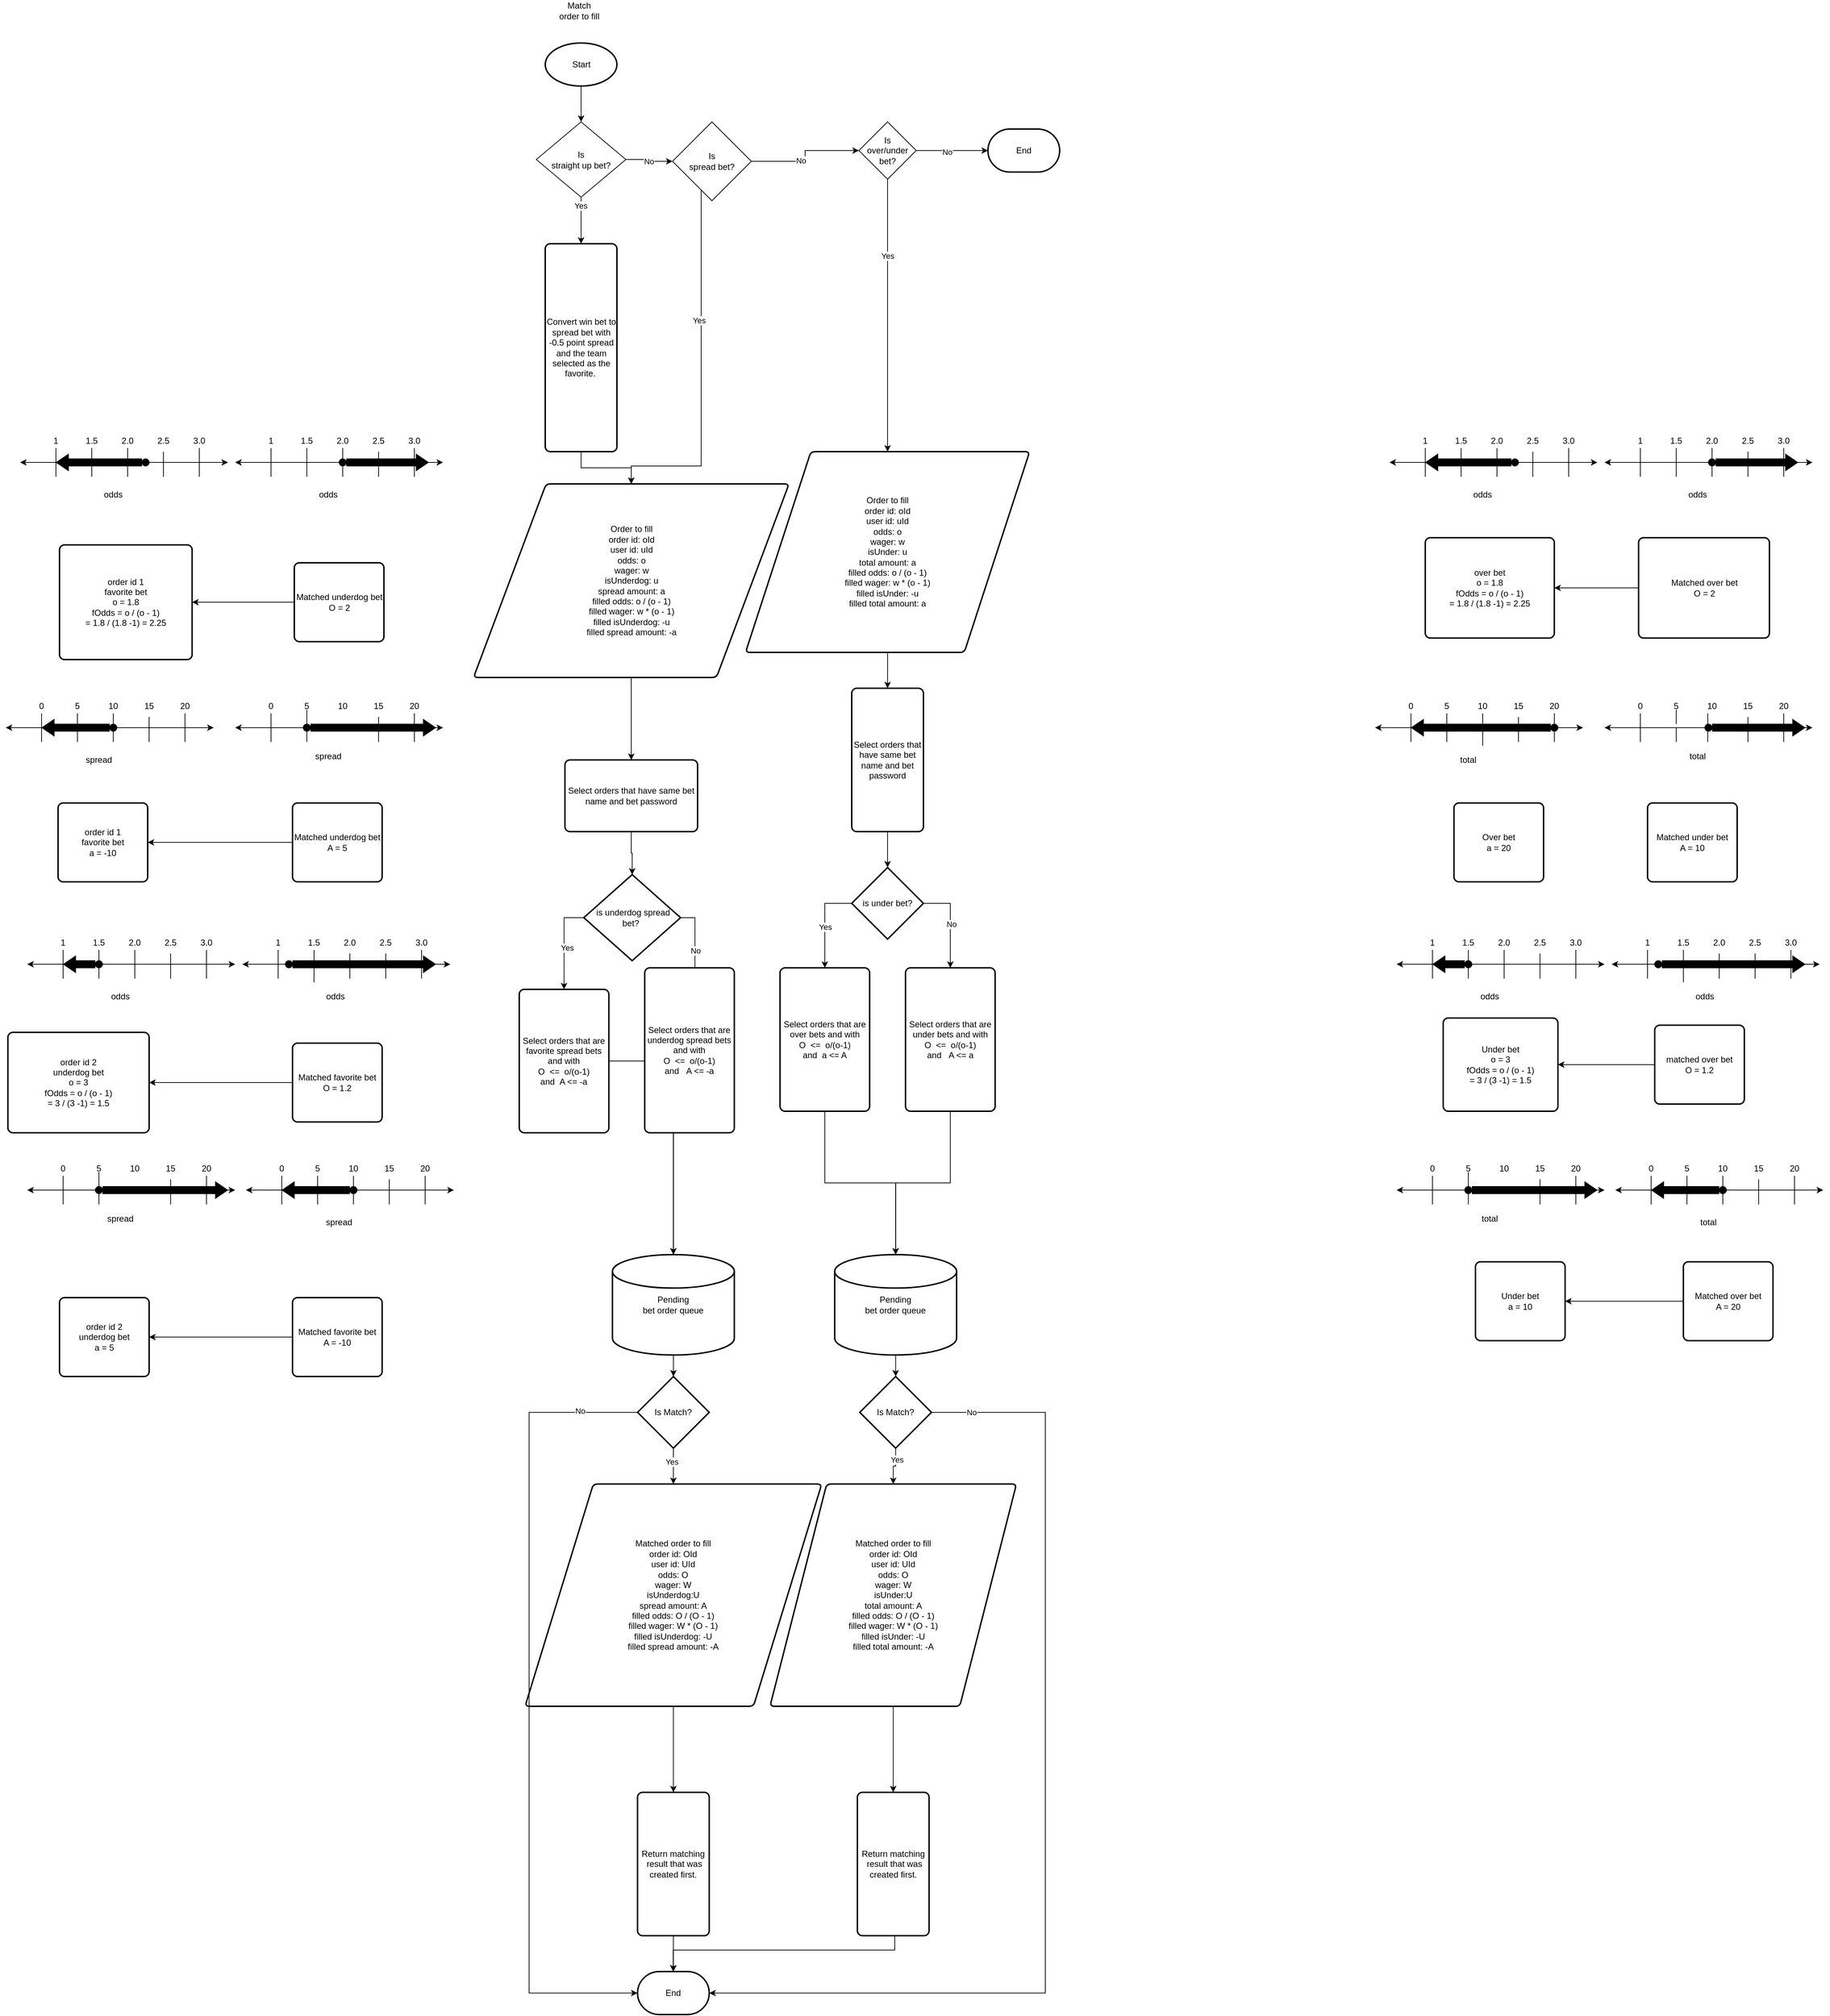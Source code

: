 <mxfile version="20.8.0" type="google"><diagram id="ZlAyQdcQMooYiMIp2iUB" name="Page-1"><mxGraphModel grid="1" page="1" gridSize="10" guides="1" tooltips="1" connect="1" arrows="1" fold="1" pageScale="1" pageWidth="850" pageHeight="1100" math="0" shadow="0"><root><mxCell id="0"/><mxCell id="1" parent="0"/><mxCell id="LTsl6I-yJz7CTZH3c-zI-1" value="Match order to fill" style="text;html=1;strokeColor=none;fillColor=none;align=center;verticalAlign=middle;whiteSpace=wrap;rounded=0;" vertex="1" parent="1"><mxGeometry x="210" y="-650" width="60" height="30" as="geometry"/></mxCell><mxCell id="c8lUtPE2-WJr9LVGRomk-62" value="" style="edgeStyle=orthogonalEdgeStyle;rounded=0;orthogonalLoop=1;jettySize=auto;html=1;startArrow=none;startFill=0;endArrow=classic;endFill=1;" edge="1" parent="1" source="LTsl6I-yJz7CTZH3c-zI-2" target="c8lUtPE2-WJr9LVGRomk-59"><mxGeometry relative="1" as="geometry"/></mxCell><mxCell id="LTsl6I-yJz7CTZH3c-zI-2" value="Pending&lt;br&gt;bet order queue" style="strokeWidth=2;html=1;shape=mxgraph.flowchart.database;whiteSpace=wrap;" vertex="1" parent="1"><mxGeometry x="286.25" y="1100" width="170" height="140" as="geometry"/></mxCell><mxCell id="c8lUtPE2-WJr9LVGRomk-4" value="" style="edgeStyle=orthogonalEdgeStyle;rounded=0;orthogonalLoop=1;jettySize=auto;html=1;entryX=0.5;entryY=0;entryDx=0;entryDy=0;" edge="1" parent="1" source="LTsl6I-yJz7CTZH3c-zI-5" target="c8lUtPE2-WJr9LVGRomk-17"><mxGeometry relative="1" as="geometry"/></mxCell><mxCell id="LTsl6I-yJz7CTZH3c-zI-5" value="Start" style="strokeWidth=2;html=1;shape=mxgraph.flowchart.start_1;whiteSpace=wrap;" vertex="1" parent="1"><mxGeometry x="192.5" y="-590" width="100" height="60" as="geometry"/></mxCell><mxCell id="LTsl6I-yJz7CTZH3c-zI-6" value="End" style="strokeWidth=2;html=1;shape=mxgraph.flowchart.terminator;whiteSpace=wrap;" vertex="1" parent="1"><mxGeometry x="321.25" y="2100" width="100" height="60" as="geometry"/></mxCell><mxCell id="c8lUtPE2-WJr9LVGRomk-440" style="edgeStyle=orthogonalEdgeStyle;rounded=0;orthogonalLoop=1;jettySize=auto;html=1;startArrow=none;startFill=0;endArrow=classic;endFill=1;fillColor=#000000;" edge="1" parent="1" source="LTsl6I-yJz7CTZH3c-zI-9" target="LTsl6I-yJz7CTZH3c-zI-6"><mxGeometry relative="1" as="geometry"/></mxCell><mxCell id="LTsl6I-yJz7CTZH3c-zI-9" value="Return matching &amp;nbsp;result that was created first." style="rounded=1;whiteSpace=wrap;html=1;absoluteArcSize=1;arcSize=14;strokeWidth=2;" vertex="1" parent="1"><mxGeometry x="321.25" y="1850" width="100" height="200" as="geometry"/></mxCell><mxCell id="c8lUtPE2-WJr9LVGRomk-5" value="" style="edgeStyle=orthogonalEdgeStyle;rounded=0;orthogonalLoop=1;jettySize=auto;html=1;entryX=1;entryY=0.5;entryDx=0;entryDy=0;startArrow=classic;startFill=1;endArrow=none;endFill=0;" edge="1" parent="1" source="c8lUtPE2-WJr9LVGRomk-1" target="c8lUtPE2-WJr9LVGRomk-17"><mxGeometry relative="1" as="geometry"/></mxCell><mxCell id="c8lUtPE2-WJr9LVGRomk-7" value="No" style="edgeLabel;html=1;align=center;verticalAlign=middle;resizable=0;points=[];" connectable="0" vertex="1" parent="c8lUtPE2-WJr9LVGRomk-5"><mxGeometry x="-0.317" y="3" relative="1" as="geometry"><mxPoint x="-10" y="-3" as="offset"/></mxGeometry></mxCell><mxCell id="c8lUtPE2-WJr9LVGRomk-20" style="edgeStyle=orthogonalEdgeStyle;rounded=0;orthogonalLoop=1;jettySize=auto;html=1;entryX=0.5;entryY=0;entryDx=0;entryDy=0;startArrow=none;startFill=0;endArrow=classic;endFill=1;" edge="1" parent="1" source="c8lUtPE2-WJr9LVGRomk-1" target="c8lUtPE2-WJr9LVGRomk-13"><mxGeometry relative="1" as="geometry"><Array as="points"><mxPoint x="410"/><mxPoint x="313"/></Array></mxGeometry></mxCell><mxCell id="c8lUtPE2-WJr9LVGRomk-22" value="Yes" style="edgeLabel;html=1;align=center;verticalAlign=middle;resizable=0;points=[];" connectable="0" vertex="1" parent="c8lUtPE2-WJr9LVGRomk-20"><mxGeometry x="-0.284" y="-3" relative="1" as="geometry"><mxPoint as="offset"/></mxGeometry></mxCell><mxCell id="c8lUtPE2-WJr9LVGRomk-1" value="Is &lt;br&gt;spread bet?" style="rhombus;whiteSpace=wrap;html=1;" vertex="1" parent="1"><mxGeometry x="370" y="-480" width="110" height="110" as="geometry"/></mxCell><mxCell id="c8lUtPE2-WJr9LVGRomk-6" value="" style="edgeStyle=orthogonalEdgeStyle;rounded=0;orthogonalLoop=1;jettySize=auto;html=1;exitX=1;exitY=0.5;exitDx=0;exitDy=0;" edge="1" parent="1" source="c8lUtPE2-WJr9LVGRomk-1" target="c8lUtPE2-WJr9LVGRomk-3"><mxGeometry relative="1" as="geometry"><mxPoint x="560" y="-30" as="sourcePoint"/></mxGeometry></mxCell><mxCell id="c8lUtPE2-WJr9LVGRomk-8" value="No" style="edgeLabel;html=1;align=center;verticalAlign=middle;resizable=0;points=[];" connectable="0" vertex="1" parent="c8lUtPE2-WJr9LVGRomk-6"><mxGeometry x="-0.171" y="1" relative="1" as="geometry"><mxPoint as="offset"/></mxGeometry></mxCell><mxCell id="c8lUtPE2-WJr9LVGRomk-37" style="edgeStyle=orthogonalEdgeStyle;rounded=0;orthogonalLoop=1;jettySize=auto;html=1;entryX=0.5;entryY=0;entryDx=0;entryDy=0;startArrow=none;startFill=0;endArrow=classic;endFill=1;" edge="1" parent="1" source="c8lUtPE2-WJr9LVGRomk-3" target="c8lUtPE2-WJr9LVGRomk-35"><mxGeometry relative="1" as="geometry"/></mxCell><mxCell id="c8lUtPE2-WJr9LVGRomk-41" value="Yes" style="edgeLabel;html=1;align=center;verticalAlign=middle;resizable=0;points=[];" connectable="0" vertex="1" parent="c8lUtPE2-WJr9LVGRomk-37"><mxGeometry x="-0.436" relative="1" as="geometry"><mxPoint as="offset"/></mxGeometry></mxCell><mxCell id="c8lUtPE2-WJr9LVGRomk-39" value="" style="edgeStyle=orthogonalEdgeStyle;rounded=0;orthogonalLoop=1;jettySize=auto;html=1;startArrow=none;startFill=0;endArrow=classic;endFill=1;" edge="1" parent="1" source="c8lUtPE2-WJr9LVGRomk-3" target="c8lUtPE2-WJr9LVGRomk-38"><mxGeometry relative="1" as="geometry"/></mxCell><mxCell id="c8lUtPE2-WJr9LVGRomk-40" value="No" style="edgeLabel;html=1;align=center;verticalAlign=middle;resizable=0;points=[];" connectable="0" vertex="1" parent="c8lUtPE2-WJr9LVGRomk-39"><mxGeometry x="-0.142" y="-2" relative="1" as="geometry"><mxPoint as="offset"/></mxGeometry></mxCell><mxCell id="c8lUtPE2-WJr9LVGRomk-3" value="Is &lt;br&gt;over/under bet?" style="rhombus;whiteSpace=wrap;html=1;" vertex="1" parent="1"><mxGeometry x="630" y="-480" width="80" height="80" as="geometry"/></mxCell><mxCell id="c8lUtPE2-WJr9LVGRomk-31" style="edgeStyle=orthogonalEdgeStyle;rounded=0;orthogonalLoop=1;jettySize=auto;html=1;startArrow=none;startFill=0;endArrow=classic;endFill=1;" edge="1" parent="1" source="c8lUtPE2-WJr9LVGRomk-11" target="LTsl6I-yJz7CTZH3c-zI-2"><mxGeometry relative="1" as="geometry"/></mxCell><mxCell id="c8lUtPE2-WJr9LVGRomk-11" value="Select orders that are favorite spread bets and with&lt;br&gt;O &amp;nbsp;&amp;lt;= &amp;nbsp;o/(o-1)&lt;br&gt;and &amp;nbsp;A &amp;lt;= -a" style="rounded=1;whiteSpace=wrap;html=1;absoluteArcSize=1;arcSize=14;strokeWidth=2;" vertex="1" parent="1"><mxGeometry x="156.25" y="730" width="125" height="200" as="geometry"/></mxCell><mxCell id="c8lUtPE2-WJr9LVGRomk-76" value="" style="edgeStyle=orthogonalEdgeStyle;rounded=0;orthogonalLoop=1;jettySize=auto;html=1;startArrow=none;startFill=0;endArrow=classic;endFill=1;" edge="1" parent="1" source="c8lUtPE2-WJr9LVGRomk-13" target="c8lUtPE2-WJr9LVGRomk-58"><mxGeometry relative="1" as="geometry"/></mxCell><mxCell id="c8lUtPE2-WJr9LVGRomk-13" value="Order to fill&lt;br&gt;&lt;span style=&quot;font-size: 12px;&quot;&gt;order id: oId&lt;/span&gt;&lt;br style=&quot;border-color: var(--border-color); font-size: 12px;&quot;&gt;&lt;span style=&quot;font-size: 12px;&quot;&gt;user id: uId&lt;/span&gt;&lt;br&gt;odds: o&lt;br&gt;wager: w&lt;br&gt;&lt;span style=&quot;font-size: 12.0px;&quot;&gt;isUnderdog: u&lt;br&gt;&lt;/span&gt;spread amount: a&lt;br&gt;filled odds: o / (o - 1)&lt;br&gt;filled wager: w * (o - 1)&lt;br&gt;filled&amp;nbsp;&lt;span style=&quot;font-size: 12.0px;&quot;&gt;isUnderdog&lt;/span&gt;: -u&lt;br&gt;filled spread amount: -a" style="shape=parallelogram;html=1;strokeWidth=2;perimeter=parallelogramPerimeter;whiteSpace=wrap;rounded=1;arcSize=12;size=0.23;" vertex="1" parent="1"><mxGeometry x="92.5" y="25" width="440" height="270" as="geometry"/></mxCell><mxCell id="c8lUtPE2-WJr9LVGRomk-33" value="" style="edgeStyle=orthogonalEdgeStyle;rounded=0;orthogonalLoop=1;jettySize=auto;html=1;startArrow=none;startFill=0;endArrow=classic;endFill=1;" edge="1" parent="1" source="c8lUtPE2-WJr9LVGRomk-15" target="LTsl6I-yJz7CTZH3c-zI-9"><mxGeometry relative="1" as="geometry"/></mxCell><mxCell id="c8lUtPE2-WJr9LVGRomk-15" value="Matched order to fill&lt;br&gt;&lt;span style=&quot;font-size: 12px;&quot;&gt;order id: OId&lt;/span&gt;&lt;br style=&quot;border-color: var(--border-color); font-size: 12px;&quot;&gt;&lt;span style=&quot;font-size: 12px;&quot;&gt;user id: UId&lt;/span&gt;&lt;br&gt;odds: O&lt;br&gt;wager: W&lt;br&gt;&lt;span style=&quot;font-size: 12.0px;&quot;&gt;isUnderdog&lt;/span&gt;&lt;span style=&quot;font-size: 12.0px;&quot;&gt;:U&lt;br&gt;&lt;/span&gt;spread amount: A&lt;br&gt;filled odds: O / (O - 1)&lt;br&gt;filled wager: W * (O - 1)&lt;br&gt;filled&amp;nbsp;&lt;span style=&quot;font-size: 12.0px;&quot;&gt;isUnderdog&lt;/span&gt;: -U&lt;br&gt;filled spread amount: -A" style="shape=parallelogram;html=1;strokeWidth=2;perimeter=parallelogramPerimeter;whiteSpace=wrap;rounded=1;arcSize=12;size=0.23;" vertex="1" parent="1"><mxGeometry x="164.38" y="1420" width="413.75" height="310" as="geometry"/></mxCell><mxCell id="c8lUtPE2-WJr9LVGRomk-21" style="edgeStyle=orthogonalEdgeStyle;rounded=0;orthogonalLoop=1;jettySize=auto;html=1;startArrow=none;startFill=0;endArrow=classic;endFill=1;entryX=0.5;entryY=0;entryDx=0;entryDy=0;" edge="1" parent="1" source="c8lUtPE2-WJr9LVGRomk-16" target="c8lUtPE2-WJr9LVGRomk-13"><mxGeometry relative="1" as="geometry"><mxPoint x="350" y="200" as="targetPoint"/></mxGeometry></mxCell><mxCell id="c8lUtPE2-WJr9LVGRomk-16" value="Convert win bet to spread bet with -0.5 point spread and the team selected as the favorite.&amp;nbsp;" style="rounded=1;whiteSpace=wrap;html=1;absoluteArcSize=1;arcSize=14;strokeWidth=2;" vertex="1" parent="1"><mxGeometry x="192.5" y="-310" width="100" height="290" as="geometry"/></mxCell><mxCell id="c8lUtPE2-WJr9LVGRomk-18" value="" style="edgeStyle=orthogonalEdgeStyle;rounded=0;orthogonalLoop=1;jettySize=auto;html=1;" edge="1" parent="1" source="c8lUtPE2-WJr9LVGRomk-17" target="c8lUtPE2-WJr9LVGRomk-16"><mxGeometry relative="1" as="geometry"/></mxCell><mxCell id="c8lUtPE2-WJr9LVGRomk-19" value="Yes" style="edgeLabel;html=1;align=center;verticalAlign=middle;resizable=0;points=[];" connectable="0" vertex="1" parent="c8lUtPE2-WJr9LVGRomk-18"><mxGeometry x="-0.64" y="-1" relative="1" as="geometry"><mxPoint as="offset"/></mxGeometry></mxCell><mxCell id="c8lUtPE2-WJr9LVGRomk-17" value="Is &lt;br&gt;straight up bet?" style="rhombus;whiteSpace=wrap;html=1;" vertex="1" parent="1"><mxGeometry x="180" y="-480" width="125" height="105" as="geometry"/></mxCell><mxCell id="c8lUtPE2-WJr9LVGRomk-27" style="edgeStyle=orthogonalEdgeStyle;rounded=0;orthogonalLoop=1;jettySize=auto;html=1;entryX=0.5;entryY=0;entryDx=0;entryDy=0;startArrow=none;startFill=0;endArrow=classic;endFill=1;exitX=0;exitY=0.5;exitDx=0;exitDy=0;exitPerimeter=0;" edge="1" parent="1" source="c8lUtPE2-WJr9LVGRomk-23" target="c8lUtPE2-WJr9LVGRomk-11"><mxGeometry relative="1" as="geometry"/></mxCell><mxCell id="c8lUtPE2-WJr9LVGRomk-29" value="Yes" style="edgeLabel;html=1;align=center;verticalAlign=middle;resizable=0;points=[];" connectable="0" vertex="1" parent="c8lUtPE2-WJr9LVGRomk-27"><mxGeometry x="0.086" y="4" relative="1" as="geometry"><mxPoint as="offset"/></mxGeometry></mxCell><mxCell id="c8lUtPE2-WJr9LVGRomk-28" style="edgeStyle=orthogonalEdgeStyle;rounded=0;orthogonalLoop=1;jettySize=auto;html=1;startArrow=none;startFill=0;endArrow=classic;endFill=1;exitX=1;exitY=0.5;exitDx=0;exitDy=0;exitPerimeter=0;" edge="1" parent="1" source="c8lUtPE2-WJr9LVGRomk-23" target="c8lUtPE2-WJr9LVGRomk-25"><mxGeometry relative="1" as="geometry"/></mxCell><mxCell id="c8lUtPE2-WJr9LVGRomk-30" value="No" style="edgeLabel;html=1;align=center;verticalAlign=middle;resizable=0;points=[];" connectable="0" vertex="1" parent="c8lUtPE2-WJr9LVGRomk-28"><mxGeometry x="0.125" relative="1" as="geometry"><mxPoint as="offset"/></mxGeometry></mxCell><mxCell id="c8lUtPE2-WJr9LVGRomk-23" value="&amp;nbsp;is underdog spread bet?&amp;nbsp;" style="strokeWidth=2;html=1;shape=mxgraph.flowchart.decision;whiteSpace=wrap;" vertex="1" parent="1"><mxGeometry x="246.25" y="570" width="135" height="120" as="geometry"/></mxCell><mxCell id="c8lUtPE2-WJr9LVGRomk-32" style="edgeStyle=orthogonalEdgeStyle;rounded=0;orthogonalLoop=1;jettySize=auto;html=1;entryX=0.5;entryY=0;entryDx=0;entryDy=0;entryPerimeter=0;startArrow=none;startFill=0;endArrow=classic;endFill=1;" edge="1" parent="1" source="c8lUtPE2-WJr9LVGRomk-25" target="LTsl6I-yJz7CTZH3c-zI-2"><mxGeometry relative="1" as="geometry"><Array as="points"><mxPoint x="448" y="920"/><mxPoint x="375" y="920"/></Array></mxGeometry></mxCell><mxCell id="c8lUtPE2-WJr9LVGRomk-25" value="Select orders that are underdog spread bets and with&lt;br&gt;O &amp;nbsp;&amp;lt;= &amp;nbsp;o/(o-1)&lt;br&gt;and &amp;nbsp;&lt;span style=&quot;font-size: 12.0px;&quot;&gt;&amp;nbsp;A &amp;lt;= -a&lt;/span&gt;" style="rounded=1;whiteSpace=wrap;html=1;absoluteArcSize=1;arcSize=14;strokeWidth=2;" vertex="1" parent="1"><mxGeometry x="331.25" y="700" width="125" height="230" as="geometry"/></mxCell><mxCell id="c8lUtPE2-WJr9LVGRomk-75" value="" style="edgeStyle=orthogonalEdgeStyle;rounded=0;orthogonalLoop=1;jettySize=auto;html=1;startArrow=none;startFill=0;endArrow=classic;endFill=1;" edge="1" parent="1" source="c8lUtPE2-WJr9LVGRomk-35" target="c8lUtPE2-WJr9LVGRomk-73"><mxGeometry relative="1" as="geometry"/></mxCell><mxCell id="c8lUtPE2-WJr9LVGRomk-35" value="Order to fill&lt;br&gt;&lt;span style=&quot;font-size: 12px;&quot;&gt;order id: oId&lt;/span&gt;&lt;br style=&quot;border-color: var(--border-color); font-size: 12px;&quot;&gt;&lt;span style=&quot;font-size: 12px;&quot;&gt;user id: uId&lt;/span&gt;&lt;br&gt;odds: o&lt;br&gt;wager: w&lt;br&gt;&lt;span style=&quot;font-size: 12.0px;&quot;&gt;isUnder: u&lt;br&gt;&lt;/span&gt;total amount: a&lt;br&gt;filled odds: o / (o - 1)&lt;br&gt;filled wager: w * (o - 1)&lt;br&gt;filled&amp;nbsp;&lt;span style=&quot;font-size: 12.0px;&quot;&gt;isUnder&lt;/span&gt;: -u&lt;br&gt;filled total amount: a" style="shape=parallelogram;html=1;strokeWidth=2;perimeter=parallelogramPerimeter;whiteSpace=wrap;rounded=1;arcSize=12;size=0.23;" vertex="1" parent="1"><mxGeometry x="471.88" y="-20" width="396.25" height="280" as="geometry"/></mxCell><mxCell id="c8lUtPE2-WJr9LVGRomk-49" style="edgeStyle=orthogonalEdgeStyle;rounded=0;orthogonalLoop=1;jettySize=auto;html=1;entryX=0.5;entryY=0;entryDx=0;entryDy=0;startArrow=none;startFill=0;endArrow=classic;endFill=1;exitX=0;exitY=0.5;exitDx=0;exitDy=0;exitPerimeter=0;" edge="1" parent="1" source="c8lUtPE2-WJr9LVGRomk-36" target="c8lUtPE2-WJr9LVGRomk-46"><mxGeometry relative="1" as="geometry"/></mxCell><mxCell id="c8lUtPE2-WJr9LVGRomk-51" value="Yes" style="edgeLabel;html=1;align=center;verticalAlign=middle;resizable=0;points=[];" connectable="0" vertex="1" parent="c8lUtPE2-WJr9LVGRomk-49"><mxGeometry x="0.106" relative="1" as="geometry"><mxPoint as="offset"/></mxGeometry></mxCell><mxCell id="c8lUtPE2-WJr9LVGRomk-50" style="edgeStyle=orthogonalEdgeStyle;rounded=0;orthogonalLoop=1;jettySize=auto;html=1;entryX=0.5;entryY=0;entryDx=0;entryDy=0;startArrow=none;startFill=0;endArrow=classic;endFill=1;exitX=1;exitY=0.5;exitDx=0;exitDy=0;exitPerimeter=0;" edge="1" parent="1" source="c8lUtPE2-WJr9LVGRomk-36" target="c8lUtPE2-WJr9LVGRomk-48"><mxGeometry relative="1" as="geometry"/></mxCell><mxCell id="c8lUtPE2-WJr9LVGRomk-52" value="No" style="edgeLabel;html=1;align=center;verticalAlign=middle;resizable=0;points=[];" connectable="0" vertex="1" parent="c8lUtPE2-WJr9LVGRomk-50"><mxGeometry x="0.043" y="1" relative="1" as="geometry"><mxPoint as="offset"/></mxGeometry></mxCell><mxCell id="c8lUtPE2-WJr9LVGRomk-36" value="&amp;nbsp;is under bet?&amp;nbsp;" style="strokeWidth=2;html=1;shape=mxgraph.flowchart.decision;whiteSpace=wrap;" vertex="1" parent="1"><mxGeometry x="620" y="560" width="100" height="100" as="geometry"/></mxCell><mxCell id="c8lUtPE2-WJr9LVGRomk-38" value="End" style="strokeWidth=2;html=1;shape=mxgraph.flowchart.terminator;whiteSpace=wrap;" vertex="1" parent="1"><mxGeometry x="810" y="-470" width="100" height="60" as="geometry"/></mxCell><mxCell id="c8lUtPE2-WJr9LVGRomk-63" value="" style="edgeStyle=orthogonalEdgeStyle;rounded=0;orthogonalLoop=1;jettySize=auto;html=1;startArrow=none;startFill=0;endArrow=classic;endFill=1;" edge="1" parent="1" source="c8lUtPE2-WJr9LVGRomk-43" target="c8lUtPE2-WJr9LVGRomk-60"><mxGeometry relative="1" as="geometry"/></mxCell><mxCell id="c8lUtPE2-WJr9LVGRomk-43" value="Pending&lt;br&gt;bet order queue" style="strokeWidth=2;html=1;shape=mxgraph.flowchart.database;whiteSpace=wrap;" vertex="1" parent="1"><mxGeometry x="596.25" y="1100" width="170" height="140" as="geometry"/></mxCell><mxCell id="c8lUtPE2-WJr9LVGRomk-441" style="edgeStyle=orthogonalEdgeStyle;rounded=0;orthogonalLoop=1;jettySize=auto;html=1;startArrow=none;startFill=0;endArrow=classic;endFill=1;fillColor=#000000;" edge="1" parent="1" source="c8lUtPE2-WJr9LVGRomk-45" target="LTsl6I-yJz7CTZH3c-zI-6"><mxGeometry relative="1" as="geometry"><Array as="points"><mxPoint x="680" y="2070"/><mxPoint x="371" y="2070"/></Array></mxGeometry></mxCell><mxCell id="c8lUtPE2-WJr9LVGRomk-45" value="Return matching &amp;nbsp;result that was created first." style="rounded=1;whiteSpace=wrap;html=1;absoluteArcSize=1;arcSize=14;strokeWidth=2;" vertex="1" parent="1"><mxGeometry x="627.88" y="1850" width="100" height="200" as="geometry"/></mxCell><mxCell id="c8lUtPE2-WJr9LVGRomk-53" style="edgeStyle=orthogonalEdgeStyle;rounded=0;orthogonalLoop=1;jettySize=auto;html=1;startArrow=none;startFill=0;endArrow=classic;endFill=1;" edge="1" parent="1" source="c8lUtPE2-WJr9LVGRomk-46" target="c8lUtPE2-WJr9LVGRomk-43"><mxGeometry relative="1" as="geometry"/></mxCell><mxCell id="c8lUtPE2-WJr9LVGRomk-46" value="Select orders that are over bets and with&lt;br&gt;O &amp;nbsp;&amp;lt;= &amp;nbsp;o/(o-1)&lt;br&gt;and &amp;nbsp;a &amp;lt;= A" style="rounded=1;whiteSpace=wrap;html=1;absoluteArcSize=1;arcSize=14;strokeWidth=2;" vertex="1" parent="1"><mxGeometry x="520" y="700" width="125" height="200" as="geometry"/></mxCell><mxCell id="c8lUtPE2-WJr9LVGRomk-56" value="" style="edgeStyle=orthogonalEdgeStyle;rounded=0;orthogonalLoop=1;jettySize=auto;html=1;startArrow=none;startFill=0;endArrow=classic;endFill=1;" edge="1" parent="1" source="c8lUtPE2-WJr9LVGRomk-47" target="c8lUtPE2-WJr9LVGRomk-45"><mxGeometry relative="1" as="geometry"/></mxCell><mxCell id="c8lUtPE2-WJr9LVGRomk-47" value="Matched order to fill&lt;br&gt;&lt;span style=&quot;font-size: 12px;&quot;&gt;order id: OId&lt;/span&gt;&lt;br style=&quot;border-color: var(--border-color); font-size: 12px;&quot;&gt;&lt;span style=&quot;font-size: 12px;&quot;&gt;user id: UId&lt;/span&gt;&lt;br&gt;odds: O&lt;br&gt;wager: W&lt;br&gt;&lt;span style=&quot;font-size: 12.0px;&quot;&gt;isUnder&lt;/span&gt;&lt;span style=&quot;font-size: 12.0px;&quot;&gt;:U&lt;br&gt;&lt;/span&gt;total amount: A&lt;br&gt;filled odds: O / (O - 1)&lt;br&gt;filled wager: W * (O - 1)&lt;br&gt;filled&amp;nbsp;&lt;span style=&quot;font-size: 12.0px;&quot;&gt;isUnder&lt;/span&gt;: -U&lt;br&gt;filled total amount: -A" style="shape=parallelogram;html=1;strokeWidth=2;perimeter=parallelogramPerimeter;whiteSpace=wrap;rounded=1;arcSize=12;size=0.23;" vertex="1" parent="1"><mxGeometry x="506" y="1420" width="343.75" height="310" as="geometry"/></mxCell><mxCell id="c8lUtPE2-WJr9LVGRomk-54" style="edgeStyle=orthogonalEdgeStyle;rounded=0;orthogonalLoop=1;jettySize=auto;html=1;entryX=0.5;entryY=0;entryDx=0;entryDy=0;entryPerimeter=0;startArrow=none;startFill=0;endArrow=classic;endFill=1;" edge="1" parent="1" source="c8lUtPE2-WJr9LVGRomk-48" target="c8lUtPE2-WJr9LVGRomk-43"><mxGeometry relative="1" as="geometry"/></mxCell><mxCell id="c8lUtPE2-WJr9LVGRomk-48" value="Select orders that are under bets and with&lt;br&gt;O &amp;nbsp;&amp;lt;= &amp;nbsp;o/(o-1)&lt;br&gt;and &amp;nbsp;&lt;span style=&quot;font-size: 12.0px;&quot;&gt;&amp;nbsp;A &amp;lt;= a&lt;/span&gt;" style="rounded=1;whiteSpace=wrap;html=1;absoluteArcSize=1;arcSize=14;strokeWidth=2;" vertex="1" parent="1"><mxGeometry x="695" y="700" width="125" height="200" as="geometry"/></mxCell><mxCell id="c8lUtPE2-WJr9LVGRomk-72" style="edgeStyle=orthogonalEdgeStyle;rounded=0;orthogonalLoop=1;jettySize=auto;html=1;entryX=0.5;entryY=0;entryDx=0;entryDy=0;entryPerimeter=0;startArrow=none;startFill=0;endArrow=classic;endFill=1;" edge="1" parent="1" source="c8lUtPE2-WJr9LVGRomk-58" target="c8lUtPE2-WJr9LVGRomk-23"><mxGeometry relative="1" as="geometry"/></mxCell><mxCell id="c8lUtPE2-WJr9LVGRomk-58" value="Select orders that have same bet name and bet password" style="rounded=1;whiteSpace=wrap;html=1;absoluteArcSize=1;arcSize=14;strokeWidth=2;" vertex="1" parent="1"><mxGeometry x="220" y="410" width="185" height="100" as="geometry"/></mxCell><mxCell id="c8lUtPE2-WJr9LVGRomk-61" value="" style="edgeStyle=orthogonalEdgeStyle;rounded=0;orthogonalLoop=1;jettySize=auto;html=1;startArrow=none;startFill=0;endArrow=classic;endFill=1;" edge="1" parent="1" source="c8lUtPE2-WJr9LVGRomk-59" target="c8lUtPE2-WJr9LVGRomk-15"><mxGeometry relative="1" as="geometry"/></mxCell><mxCell id="c8lUtPE2-WJr9LVGRomk-66" value="Yes" style="edgeLabel;html=1;align=center;verticalAlign=middle;resizable=0;points=[];" connectable="0" vertex="1" parent="c8lUtPE2-WJr9LVGRomk-61"><mxGeometry x="-0.24" y="-3" relative="1" as="geometry"><mxPoint as="offset"/></mxGeometry></mxCell><mxCell id="c8lUtPE2-WJr9LVGRomk-68" style="edgeStyle=orthogonalEdgeStyle;rounded=0;orthogonalLoop=1;jettySize=auto;html=1;entryX=0;entryY=0.5;entryDx=0;entryDy=0;entryPerimeter=0;startArrow=none;startFill=0;endArrow=classic;endFill=1;" edge="1" parent="1" source="c8lUtPE2-WJr9LVGRomk-59" target="LTsl6I-yJz7CTZH3c-zI-6"><mxGeometry relative="1" as="geometry"><Array as="points"><mxPoint x="170" y="1320"/><mxPoint x="170" y="2130"/></Array></mxGeometry></mxCell><mxCell id="c8lUtPE2-WJr9LVGRomk-69" value="No" style="edgeLabel;html=1;align=center;verticalAlign=middle;resizable=0;points=[];" connectable="0" vertex="1" parent="c8lUtPE2-WJr9LVGRomk-68"><mxGeometry x="-0.855" y="-2" relative="1" as="geometry"><mxPoint as="offset"/></mxGeometry></mxCell><mxCell id="c8lUtPE2-WJr9LVGRomk-59" value="Is Match?" style="strokeWidth=2;html=1;shape=mxgraph.flowchart.decision;whiteSpace=wrap;" vertex="1" parent="1"><mxGeometry x="321.25" y="1270" width="100" height="100" as="geometry"/></mxCell><mxCell id="c8lUtPE2-WJr9LVGRomk-64" value="" style="edgeStyle=orthogonalEdgeStyle;rounded=0;orthogonalLoop=1;jettySize=auto;html=1;startArrow=none;startFill=0;endArrow=classic;endFill=1;" edge="1" parent="1" source="c8lUtPE2-WJr9LVGRomk-60" target="c8lUtPE2-WJr9LVGRomk-47"><mxGeometry relative="1" as="geometry"/></mxCell><mxCell id="c8lUtPE2-WJr9LVGRomk-67" value="Yes" style="edgeLabel;html=1;align=center;verticalAlign=middle;resizable=0;points=[];" connectable="0" vertex="1" parent="c8lUtPE2-WJr9LVGRomk-64"><mxGeometry x="-0.4" y="1" relative="1" as="geometry"><mxPoint as="offset"/></mxGeometry></mxCell><mxCell id="c8lUtPE2-WJr9LVGRomk-70" style="edgeStyle=orthogonalEdgeStyle;rounded=0;orthogonalLoop=1;jettySize=auto;html=1;entryX=1;entryY=0.5;entryDx=0;entryDy=0;entryPerimeter=0;startArrow=none;startFill=0;endArrow=classic;endFill=1;" edge="1" parent="1" source="c8lUtPE2-WJr9LVGRomk-60" target="LTsl6I-yJz7CTZH3c-zI-6"><mxGeometry relative="1" as="geometry"><Array as="points"><mxPoint x="890" y="1320"/><mxPoint x="890" y="2130"/></Array></mxGeometry></mxCell><mxCell id="c8lUtPE2-WJr9LVGRomk-71" value="No" style="edgeLabel;html=1;align=center;verticalAlign=middle;resizable=0;points=[];" connectable="0" vertex="1" parent="c8lUtPE2-WJr9LVGRomk-70"><mxGeometry x="-0.929" y="-2" relative="1" as="geometry"><mxPoint x="4" y="-2" as="offset"/></mxGeometry></mxCell><mxCell id="c8lUtPE2-WJr9LVGRomk-60" value="Is Match?" style="strokeWidth=2;html=1;shape=mxgraph.flowchart.decision;whiteSpace=wrap;" vertex="1" parent="1"><mxGeometry x="631.25" y="1270" width="100" height="100" as="geometry"/></mxCell><mxCell id="c8lUtPE2-WJr9LVGRomk-74" value="" style="edgeStyle=orthogonalEdgeStyle;rounded=0;orthogonalLoop=1;jettySize=auto;html=1;startArrow=none;startFill=0;endArrow=classic;endFill=1;" edge="1" parent="1" source="c8lUtPE2-WJr9LVGRomk-73" target="c8lUtPE2-WJr9LVGRomk-36"><mxGeometry relative="1" as="geometry"/></mxCell><mxCell id="c8lUtPE2-WJr9LVGRomk-73" value="Select orders that have same bet name and bet password" style="rounded=1;whiteSpace=wrap;html=1;absoluteArcSize=1;arcSize=14;strokeWidth=2;" vertex="1" parent="1"><mxGeometry x="620" y="310" width="100" height="200" as="geometry"/></mxCell><mxCell id="c8lUtPE2-WJr9LVGRomk-77" value="Over bet&lt;br&gt;a = 20" style="rounded=1;whiteSpace=wrap;html=1;absoluteArcSize=1;arcSize=14;strokeWidth=2;" vertex="1" parent="1"><mxGeometry x="1460" y="470" width="125" height="110" as="geometry"/></mxCell><mxCell id="c8lUtPE2-WJr9LVGRomk-78" value="Matched under bet&lt;br&gt;A = 10" style="rounded=1;whiteSpace=wrap;html=1;absoluteArcSize=1;arcSize=14;strokeWidth=2;" vertex="1" parent="1"><mxGeometry x="1730" y="470" width="125" height="110" as="geometry"/></mxCell><mxCell id="c8lUtPE2-WJr9LVGRomk-79" value="Under bet&lt;br&gt;a = 10" style="rounded=1;whiteSpace=wrap;html=1;absoluteArcSize=1;arcSize=14;strokeWidth=2;" vertex="1" parent="1"><mxGeometry x="1490" y="1110" width="125" height="110" as="geometry"/></mxCell><mxCell id="c8lUtPE2-WJr9LVGRomk-89" style="edgeStyle=orthogonalEdgeStyle;rounded=0;orthogonalLoop=1;jettySize=auto;html=1;startArrow=none;startFill=0;endArrow=classic;endFill=1;" edge="1" parent="1" source="c8lUtPE2-WJr9LVGRomk-80" target="c8lUtPE2-WJr9LVGRomk-79"><mxGeometry relative="1" as="geometry"><mxPoint x="1640" y="1170" as="targetPoint"/></mxGeometry></mxCell><mxCell id="c8lUtPE2-WJr9LVGRomk-80" value="Matched over bet&lt;br&gt;A = 20" style="rounded=1;whiteSpace=wrap;html=1;absoluteArcSize=1;arcSize=14;strokeWidth=2;" vertex="1" parent="1"><mxGeometry x="1780" y="1110" width="125" height="110" as="geometry"/></mxCell><mxCell id="c8lUtPE2-WJr9LVGRomk-81" value="order id 2&lt;br&gt;underdog bet&lt;br&gt;a = 5" style="rounded=1;whiteSpace=wrap;html=1;absoluteArcSize=1;arcSize=14;strokeWidth=2;" vertex="1" parent="1"><mxGeometry x="-485" y="1160" width="125" height="110" as="geometry"/></mxCell><mxCell id="c8lUtPE2-WJr9LVGRomk-87" style="edgeStyle=orthogonalEdgeStyle;rounded=0;orthogonalLoop=1;jettySize=auto;html=1;entryX=1;entryY=0.5;entryDx=0;entryDy=0;startArrow=none;startFill=0;endArrow=classic;endFill=1;" edge="1" parent="1" source="c8lUtPE2-WJr9LVGRomk-82" target="c8lUtPE2-WJr9LVGRomk-81"><mxGeometry relative="1" as="geometry"/></mxCell><mxCell id="c8lUtPE2-WJr9LVGRomk-82" value="Matched favorite bet&lt;br&gt;A = -10" style="rounded=1;whiteSpace=wrap;html=1;absoluteArcSize=1;arcSize=14;strokeWidth=2;" vertex="1" parent="1"><mxGeometry x="-160" y="1160" width="125" height="110" as="geometry"/></mxCell><mxCell id="c8lUtPE2-WJr9LVGRomk-83" value="order id 1&lt;br&gt;favorite bet&lt;br&gt;a = -10" style="rounded=1;whiteSpace=wrap;html=1;absoluteArcSize=1;arcSize=14;strokeWidth=2;" vertex="1" parent="1"><mxGeometry x="-487" y="470" width="125" height="110" as="geometry"/></mxCell><mxCell id="c8lUtPE2-WJr9LVGRomk-103" style="edgeStyle=orthogonalEdgeStyle;rounded=0;orthogonalLoop=1;jettySize=auto;html=1;startArrow=none;startFill=0;endArrow=classic;endFill=1;" edge="1" parent="1" source="c8lUtPE2-WJr9LVGRomk-84" target="c8lUtPE2-WJr9LVGRomk-83"><mxGeometry relative="1" as="geometry"/></mxCell><mxCell id="c8lUtPE2-WJr9LVGRomk-84" value="Matched underdog bet&lt;br&gt;A = 5" style="rounded=1;whiteSpace=wrap;html=1;absoluteArcSize=1;arcSize=14;strokeWidth=2;" vertex="1" parent="1"><mxGeometry x="-160" y="470" width="125" height="110" as="geometry"/></mxCell><mxCell id="c8lUtPE2-WJr9LVGRomk-91" value="order id 2&lt;br&gt;underdog bet&lt;br&gt;o = 3&lt;br&gt;&lt;span style=&quot;font-size: 12.0px;&quot;&gt;fOdds =&amp;nbsp;&lt;/span&gt;o / (o - 1)&lt;br&gt;= 3 / (3 -1) = 1.5" style="rounded=1;whiteSpace=wrap;html=1;absoluteArcSize=1;arcSize=14;strokeWidth=2;" vertex="1" parent="1"><mxGeometry x="-557" y="790" width="197" height="140" as="geometry"/></mxCell><mxCell id="c8lUtPE2-WJr9LVGRomk-95" style="edgeStyle=orthogonalEdgeStyle;rounded=0;orthogonalLoop=1;jettySize=auto;html=1;entryX=1;entryY=0.5;entryDx=0;entryDy=0;startArrow=none;startFill=0;endArrow=classic;endFill=1;" edge="1" parent="1" source="c8lUtPE2-WJr9LVGRomk-92" target="c8lUtPE2-WJr9LVGRomk-91"><mxGeometry relative="1" as="geometry"/></mxCell><mxCell id="c8lUtPE2-WJr9LVGRomk-92" value="Matched favorite bet&lt;br&gt;O = 1.2" style="rounded=1;whiteSpace=wrap;html=1;absoluteArcSize=1;arcSize=14;strokeWidth=2;" vertex="1" parent="1"><mxGeometry x="-160" y="805" width="125" height="110" as="geometry"/></mxCell><mxCell id="c8lUtPE2-WJr9LVGRomk-93" value="order id 1&lt;br&gt;favorite bet&lt;br&gt;o = 1.8&lt;br&gt;f&lt;span style=&quot;border-color: var(--border-color); font-size: 12.0px;&quot;&gt;Odds =&amp;nbsp;&lt;/span&gt;&lt;span style=&quot;font-size: 12.0px;&quot;&gt;o / (o - 1)&lt;/span&gt;&lt;br style=&quot;border-color: var(--border-color); font-size: 12.0px;&quot;&gt;&lt;span style=&quot;font-size: 12.0px;&quot;&gt;= 1.8 / (1.8 -1) = 2.25&lt;/span&gt;" style="rounded=1;whiteSpace=wrap;html=1;absoluteArcSize=1;arcSize=14;strokeWidth=2;" vertex="1" parent="1"><mxGeometry x="-485" y="110" width="185" height="160" as="geometry"/></mxCell><mxCell id="c8lUtPE2-WJr9LVGRomk-96" style="edgeStyle=orthogonalEdgeStyle;rounded=0;orthogonalLoop=1;jettySize=auto;html=1;startArrow=none;startFill=0;endArrow=classic;endFill=1;" edge="1" parent="1" source="c8lUtPE2-WJr9LVGRomk-94" target="c8lUtPE2-WJr9LVGRomk-93"><mxGeometry relative="1" as="geometry"/></mxCell><mxCell id="c8lUtPE2-WJr9LVGRomk-94" value="Matched underdog bet&lt;br&gt;O = 2" style="rounded=1;whiteSpace=wrap;html=1;absoluteArcSize=1;arcSize=14;strokeWidth=2;" vertex="1" parent="1"><mxGeometry x="-157.5" y="135" width="125" height="110" as="geometry"/></mxCell><mxCell id="c8lUtPE2-WJr9LVGRomk-97" value="Under bet&lt;br&gt;o = 3&lt;br&gt;&lt;span style=&quot;font-size: 12.0px;&quot;&gt;fOdds =&amp;nbsp;&lt;/span&gt;o / (o - 1)&lt;br&gt;= 3 / (3 -1) = 1.5" style="rounded=1;whiteSpace=wrap;html=1;absoluteArcSize=1;arcSize=14;strokeWidth=2;" vertex="1" parent="1"><mxGeometry x="1445" y="770" width="160" height="130" as="geometry"/></mxCell><mxCell id="c8lUtPE2-WJr9LVGRomk-101" style="edgeStyle=orthogonalEdgeStyle;rounded=0;orthogonalLoop=1;jettySize=auto;html=1;entryX=1;entryY=0.5;entryDx=0;entryDy=0;startArrow=none;startFill=0;endArrow=classic;endFill=1;" edge="1" parent="1" source="c8lUtPE2-WJr9LVGRomk-98" target="c8lUtPE2-WJr9LVGRomk-97"><mxGeometry relative="1" as="geometry"/></mxCell><mxCell id="c8lUtPE2-WJr9LVGRomk-98" value="matched over bet&lt;br&gt;O = 1.2" style="rounded=1;whiteSpace=wrap;html=1;absoluteArcSize=1;arcSize=14;strokeWidth=2;" vertex="1" parent="1"><mxGeometry x="1740" y="780" width="125" height="110" as="geometry"/></mxCell><mxCell id="c8lUtPE2-WJr9LVGRomk-99" value="over bet&lt;br&gt;o = 1.8&lt;br&gt;f&lt;span style=&quot;border-color: var(--border-color); font-size: 12.0px;&quot;&gt;Odds =&amp;nbsp;&lt;/span&gt;&lt;span style=&quot;font-size: 12.0px;&quot;&gt;o / (o - 1)&lt;/span&gt;&lt;br style=&quot;border-color: var(--border-color); font-size: 12.0px;&quot;&gt;&lt;span style=&quot;font-size: 12.0px;&quot;&gt;= 1.8 / (1.8 -1) = 2.25&lt;/span&gt;" style="rounded=1;whiteSpace=wrap;html=1;absoluteArcSize=1;arcSize=14;strokeWidth=2;" vertex="1" parent="1"><mxGeometry x="1420" y="100" width="180" height="140" as="geometry"/></mxCell><mxCell id="c8lUtPE2-WJr9LVGRomk-102" style="edgeStyle=orthogonalEdgeStyle;rounded=0;orthogonalLoop=1;jettySize=auto;html=1;entryX=1;entryY=0.5;entryDx=0;entryDy=0;startArrow=none;startFill=0;endArrow=classic;endFill=1;" edge="1" parent="1" source="c8lUtPE2-WJr9LVGRomk-100" target="c8lUtPE2-WJr9LVGRomk-99"><mxGeometry relative="1" as="geometry"/></mxCell><mxCell id="c8lUtPE2-WJr9LVGRomk-100" value="Matched over bet&lt;br&gt;O = 2" style="rounded=1;whiteSpace=wrap;html=1;absoluteArcSize=1;arcSize=14;strokeWidth=2;" vertex="1" parent="1"><mxGeometry x="1717.5" y="100" width="182.5" height="140" as="geometry"/></mxCell><mxCell id="c8lUtPE2-WJr9LVGRomk-141" value="spread" style="text;html=1;strokeColor=none;fillColor=none;align=center;verticalAlign=middle;whiteSpace=wrap;rounded=0;" vertex="1" parent="1"><mxGeometry x="-460" y="395" width="60" height="30" as="geometry"/></mxCell><mxCell id="c8lUtPE2-WJr9LVGRomk-142" value="" style="endArrow=none;html=1;rounded=0;startArrow=none;" edge="1" parent="1" source="c8lUtPE2-WJr9LVGRomk-154"><mxGeometry width="50" height="50" relative="1" as="geometry"><mxPoint x="-410" y="385" as="sourcePoint"/><mxPoint x="-410" y="345" as="targetPoint"/></mxGeometry></mxCell><mxCell id="c8lUtPE2-WJr9LVGRomk-143" value="" style="endArrow=none;html=1;rounded=0;startArrow=none;" edge="1" parent="1" source="c8lUtPE2-WJr9LVGRomk-151"><mxGeometry width="50" height="50" relative="1" as="geometry"><mxPoint x="-390" y="385" as="sourcePoint"/><mxPoint x="-390" y="345" as="targetPoint"/></mxGeometry></mxCell><mxCell id="c8lUtPE2-WJr9LVGRomk-144" value="" style="endArrow=none;html=1;rounded=0;" edge="1" parent="1"><mxGeometry width="50" height="50" relative="1" as="geometry"><mxPoint x="-310" y="385" as="sourcePoint"/><mxPoint x="-310" y="345" as="targetPoint"/></mxGeometry></mxCell><mxCell id="c8lUtPE2-WJr9LVGRomk-145" value="" style="endArrow=none;html=1;rounded=0;" edge="1" parent="1"><mxGeometry width="50" height="50" relative="1" as="geometry"><mxPoint x="-460" y="385" as="sourcePoint"/><mxPoint x="-460" y="345" as="targetPoint"/></mxGeometry></mxCell><mxCell id="c8lUtPE2-WJr9LVGRomk-146" value="" style="endArrow=none;html=1;rounded=0;" edge="1" parent="1"><mxGeometry width="50" height="50" relative="1" as="geometry"><mxPoint x="-510" y="385" as="sourcePoint"/><mxPoint x="-510" y="345" as="targetPoint"/></mxGeometry></mxCell><mxCell id="c8lUtPE2-WJr9LVGRomk-147" value="0" style="text;html=1;strokeColor=none;fillColor=none;align=center;verticalAlign=middle;whiteSpace=wrap;rounded=0;" vertex="1" parent="1"><mxGeometry x="-540" y="320" width="60" height="30" as="geometry"/></mxCell><mxCell id="c8lUtPE2-WJr9LVGRomk-148" value="5" style="text;html=1;strokeColor=none;fillColor=none;align=center;verticalAlign=middle;whiteSpace=wrap;rounded=0;" vertex="1" parent="1"><mxGeometry x="-490" y="320" width="60" height="30" as="geometry"/></mxCell><mxCell id="c8lUtPE2-WJr9LVGRomk-149" value="10" style="text;html=1;strokeColor=none;fillColor=none;align=center;verticalAlign=middle;whiteSpace=wrap;rounded=0;" vertex="1" parent="1"><mxGeometry x="-440" y="320" width="60" height="30" as="geometry"/></mxCell><mxCell id="c8lUtPE2-WJr9LVGRomk-150" value="" style="endArrow=none;html=1;rounded=0;" edge="1" parent="1" target="c8lUtPE2-WJr9LVGRomk-151"><mxGeometry width="50" height="50" relative="1" as="geometry"><mxPoint x="-360" y="385" as="sourcePoint"/><mxPoint x="-360" y="345" as="targetPoint"/></mxGeometry></mxCell><mxCell id="c8lUtPE2-WJr9LVGRomk-151" value="15" style="text;html=1;strokeColor=none;fillColor=none;align=center;verticalAlign=middle;whiteSpace=wrap;rounded=0;" vertex="1" parent="1"><mxGeometry x="-390" y="320" width="60" height="30" as="geometry"/></mxCell><mxCell id="c8lUtPE2-WJr9LVGRomk-152" value="20" style="text;html=1;strokeColor=none;fillColor=none;align=center;verticalAlign=middle;whiteSpace=wrap;rounded=0;" vertex="1" parent="1"><mxGeometry x="-340" y="320" width="60" height="30" as="geometry"/></mxCell><mxCell id="c8lUtPE2-WJr9LVGRomk-153" value="" style="endArrow=classic;startArrow=none;html=1;rounded=0;endFill=1;" edge="1" parent="1" source="c8lUtPE2-WJr9LVGRomk-154"><mxGeometry width="50" height="50" relative="1" as="geometry"><mxPoint x="-560" y="365" as="sourcePoint"/><mxPoint x="-270" y="365" as="targetPoint"/></mxGeometry></mxCell><mxCell id="c8lUtPE2-WJr9LVGRomk-155" value="" style="shape=flexArrow;endArrow=classic;html=1;rounded=0;exitX=0;exitY=0.5;exitDx=0;exitDy=0;endWidth=12;endSize=5.33;fillColor=#000000;" edge="1" parent="1" source="c8lUtPE2-WJr9LVGRomk-154"><mxGeometry width="50" height="50" relative="1" as="geometry"><mxPoint x="-550" y="455" as="sourcePoint"/><mxPoint x="-510" y="365" as="targetPoint"/></mxGeometry></mxCell><mxCell id="c8lUtPE2-WJr9LVGRomk-159" value="" style="endArrow=none;startArrow=classic;html=1;rounded=0;endFill=1;" edge="1" parent="1" target="c8lUtPE2-WJr9LVGRomk-154"><mxGeometry width="50" height="50" relative="1" as="geometry"><mxPoint x="-560" y="365" as="sourcePoint"/><mxPoint x="-270" y="365" as="targetPoint"/></mxGeometry></mxCell><mxCell id="c8lUtPE2-WJr9LVGRomk-160" value="" style="endArrow=none;html=1;rounded=0;" edge="1" parent="1" target="c8lUtPE2-WJr9LVGRomk-154"><mxGeometry width="50" height="50" relative="1" as="geometry"><mxPoint x="-410" y="385" as="sourcePoint"/><mxPoint x="-410" y="345" as="targetPoint"/></mxGeometry></mxCell><mxCell id="c8lUtPE2-WJr9LVGRomk-154" value="" style="ellipse;shape=doubleEllipse;whiteSpace=wrap;html=1;aspect=fixed;fillColor=#000000;" vertex="1" parent="1"><mxGeometry x="-415" y="360" width="10" height="10" as="geometry"/></mxCell><mxCell id="c8lUtPE2-WJr9LVGRomk-161" value="" style="endArrow=classic;startArrow=none;html=1;rounded=0;" edge="1" parent="1" source="c8lUtPE2-WJr9LVGRomk-175"><mxGeometry width="50" height="50" relative="1" as="geometry"><mxPoint x="-240" y="-5" as="sourcePoint"/><mxPoint x="50" y="-5" as="targetPoint"/></mxGeometry></mxCell><mxCell id="c8lUtPE2-WJr9LVGRomk-162" value="odds" style="text;html=1;strokeColor=none;fillColor=none;align=center;verticalAlign=middle;whiteSpace=wrap;rounded=0;" vertex="1" parent="1"><mxGeometry x="-140" y="25" width="60" height="30" as="geometry"/></mxCell><mxCell id="c8lUtPE2-WJr9LVGRomk-163" value="" style="endArrow=none;html=1;rounded=0;startArrow=none;" edge="1" parent="1" source="c8lUtPE2-WJr9LVGRomk-175"><mxGeometry width="50" height="50" relative="1" as="geometry"><mxPoint x="-90" y="15" as="sourcePoint"/><mxPoint x="-90" y="-25" as="targetPoint"/></mxGeometry></mxCell><mxCell id="c8lUtPE2-WJr9LVGRomk-164" value="" style="endArrow=none;html=1;rounded=0;startArrow=none;" edge="1" parent="1" source="c8lUtPE2-WJr9LVGRomk-172"><mxGeometry width="50" height="50" relative="1" as="geometry"><mxPoint x="-70" y="15" as="sourcePoint"/><mxPoint x="-70" y="-25" as="targetPoint"/></mxGeometry></mxCell><mxCell id="c8lUtPE2-WJr9LVGRomk-165" value="" style="endArrow=none;html=1;rounded=0;" edge="1" parent="1"><mxGeometry width="50" height="50" relative="1" as="geometry"><mxPoint x="10" y="15" as="sourcePoint"/><mxPoint x="10" y="-25" as="targetPoint"/></mxGeometry></mxCell><mxCell id="c8lUtPE2-WJr9LVGRomk-166" value="" style="endArrow=none;html=1;rounded=0;" edge="1" parent="1"><mxGeometry width="50" height="50" relative="1" as="geometry"><mxPoint x="-140" y="15" as="sourcePoint"/><mxPoint x="-140" y="-25" as="targetPoint"/></mxGeometry></mxCell><mxCell id="c8lUtPE2-WJr9LVGRomk-167" value="" style="endArrow=none;html=1;rounded=0;" edge="1" parent="1"><mxGeometry width="50" height="50" relative="1" as="geometry"><mxPoint x="-190" y="15" as="sourcePoint"/><mxPoint x="-190" y="-25" as="targetPoint"/></mxGeometry></mxCell><mxCell id="c8lUtPE2-WJr9LVGRomk-168" value="1" style="text;html=1;strokeColor=none;fillColor=none;align=center;verticalAlign=middle;whiteSpace=wrap;rounded=0;" vertex="1" parent="1"><mxGeometry x="-220" y="-50" width="60" height="30" as="geometry"/></mxCell><mxCell id="c8lUtPE2-WJr9LVGRomk-169" value="1.5" style="text;html=1;strokeColor=none;fillColor=none;align=center;verticalAlign=middle;whiteSpace=wrap;rounded=0;" vertex="1" parent="1"><mxGeometry x="-170" y="-50" width="60" height="30" as="geometry"/></mxCell><mxCell id="c8lUtPE2-WJr9LVGRomk-170" value="2.0" style="text;html=1;strokeColor=none;fillColor=none;align=center;verticalAlign=middle;whiteSpace=wrap;rounded=0;" vertex="1" parent="1"><mxGeometry x="-120" y="-50" width="60" height="30" as="geometry"/></mxCell><mxCell id="c8lUtPE2-WJr9LVGRomk-171" value="" style="endArrow=none;html=1;rounded=0;" edge="1" parent="1" target="c8lUtPE2-WJr9LVGRomk-172"><mxGeometry width="50" height="50" relative="1" as="geometry"><mxPoint x="-40" y="15" as="sourcePoint"/><mxPoint x="-40" y="-25" as="targetPoint"/></mxGeometry></mxCell><mxCell id="c8lUtPE2-WJr9LVGRomk-172" value="2.5" style="text;html=1;strokeColor=none;fillColor=none;align=center;verticalAlign=middle;whiteSpace=wrap;rounded=0;" vertex="1" parent="1"><mxGeometry x="-70" y="-50" width="60" height="30" as="geometry"/></mxCell><mxCell id="c8lUtPE2-WJr9LVGRomk-173" value="3.0" style="text;html=1;strokeColor=none;fillColor=none;align=center;verticalAlign=middle;whiteSpace=wrap;rounded=0;" vertex="1" parent="1"><mxGeometry x="-20" y="-50" width="60" height="30" as="geometry"/></mxCell><mxCell id="c8lUtPE2-WJr9LVGRomk-174" value="" style="endArrow=none;startArrow=classic;html=1;rounded=0;" edge="1" parent="1" target="c8lUtPE2-WJr9LVGRomk-175"><mxGeometry width="50" height="50" relative="1" as="geometry"><mxPoint x="-240" y="-5" as="sourcePoint"/><mxPoint x="50" y="-5" as="targetPoint"/></mxGeometry></mxCell><mxCell id="c8lUtPE2-WJr9LVGRomk-176" value="" style="shape=flexArrow;endArrow=classic;html=1;rounded=0;endWidth=12;endSize=5.33;fillColor=#000000;exitX=1;exitY=0.5;exitDx=0;exitDy=0;" edge="1" parent="1" source="c8lUtPE2-WJr9LVGRomk-175"><mxGeometry width="50" height="50" relative="1" as="geometry"><mxPoint x="-150" y="30" as="sourcePoint"/><mxPoint x="30" y="-5" as="targetPoint"/></mxGeometry></mxCell><mxCell id="c8lUtPE2-WJr9LVGRomk-177" value="spread" style="text;html=1;strokeColor=none;fillColor=none;align=center;verticalAlign=middle;whiteSpace=wrap;rounded=0;" vertex="1" parent="1"><mxGeometry x="-140" y="390" width="60" height="30" as="geometry"/></mxCell><mxCell id="c8lUtPE2-WJr9LVGRomk-179" value="" style="endArrow=none;html=1;rounded=0;startArrow=none;" edge="1" parent="1" source="c8lUtPE2-WJr9LVGRomk-187"><mxGeometry width="50" height="50" relative="1" as="geometry"><mxPoint x="-70" y="380" as="sourcePoint"/><mxPoint x="-70" y="340" as="targetPoint"/></mxGeometry></mxCell><mxCell id="c8lUtPE2-WJr9LVGRomk-180" value="" style="endArrow=none;html=1;rounded=0;" edge="1" parent="1"><mxGeometry width="50" height="50" relative="1" as="geometry"><mxPoint x="10" y="385" as="sourcePoint"/><mxPoint x="10" y="345" as="targetPoint"/></mxGeometry></mxCell><mxCell id="c8lUtPE2-WJr9LVGRomk-181" value="" style="endArrow=none;html=1;rounded=0;startArrow=none;" edge="1" parent="1" source="c8lUtPE2-WJr9LVGRomk-193"><mxGeometry width="50" height="50" relative="1" as="geometry"><mxPoint x="-140" y="380" as="sourcePoint"/><mxPoint x="-140" y="340" as="targetPoint"/></mxGeometry></mxCell><mxCell id="c8lUtPE2-WJr9LVGRomk-182" value="" style="endArrow=none;html=1;rounded=0;" edge="1" parent="1"><mxGeometry width="50" height="50" relative="1" as="geometry"><mxPoint x="-190" y="385" as="sourcePoint"/><mxPoint x="-190" y="345" as="targetPoint"/></mxGeometry></mxCell><mxCell id="c8lUtPE2-WJr9LVGRomk-183" value="0" style="text;html=1;strokeColor=none;fillColor=none;align=center;verticalAlign=middle;whiteSpace=wrap;rounded=0;" vertex="1" parent="1"><mxGeometry x="-220" y="320" width="60" height="30" as="geometry"/></mxCell><mxCell id="c8lUtPE2-WJr9LVGRomk-184" value="5" style="text;html=1;strokeColor=none;fillColor=none;align=center;verticalAlign=middle;whiteSpace=wrap;rounded=0;" vertex="1" parent="1"><mxGeometry x="-170" y="320" width="60" height="30" as="geometry"/></mxCell><mxCell id="c8lUtPE2-WJr9LVGRomk-185" value="10" style="text;html=1;strokeColor=none;fillColor=none;align=center;verticalAlign=middle;whiteSpace=wrap;rounded=0;" vertex="1" parent="1"><mxGeometry x="-120" y="320" width="60" height="30" as="geometry"/></mxCell><mxCell id="c8lUtPE2-WJr9LVGRomk-186" value="" style="endArrow=none;html=1;rounded=0;" edge="1" parent="1" target="c8lUtPE2-WJr9LVGRomk-187"><mxGeometry width="50" height="50" relative="1" as="geometry"><mxPoint x="-40" y="385" as="sourcePoint"/><mxPoint x="-40" y="345" as="targetPoint"/></mxGeometry></mxCell><mxCell id="c8lUtPE2-WJr9LVGRomk-187" value="15" style="text;html=1;strokeColor=none;fillColor=none;align=center;verticalAlign=middle;whiteSpace=wrap;rounded=0;" vertex="1" parent="1"><mxGeometry x="-70" y="320" width="60" height="30" as="geometry"/></mxCell><mxCell id="c8lUtPE2-WJr9LVGRomk-188" value="20" style="text;html=1;strokeColor=none;fillColor=none;align=center;verticalAlign=middle;whiteSpace=wrap;rounded=0;" vertex="1" parent="1"><mxGeometry x="-20" y="320" width="60" height="30" as="geometry"/></mxCell><mxCell id="c8lUtPE2-WJr9LVGRomk-190" value="" style="shape=flexArrow;endArrow=classic;html=1;rounded=0;endWidth=12;endSize=5.33;fillColor=#000000;exitX=1;exitY=0.5;exitDx=0;exitDy=0;" edge="1" parent="1" source="c8lUtPE2-WJr9LVGRomk-193"><mxGeometry width="50" height="50" relative="1" as="geometry"><mxPoint x="-70" y="365" as="sourcePoint"/><mxPoint x="40" y="365" as="targetPoint"/></mxGeometry></mxCell><mxCell id="c8lUtPE2-WJr9LVGRomk-191" value="" style="endArrow=classic;startArrow=classic;html=1;rounded=0;endFill=1;" edge="1" parent="1"><mxGeometry width="50" height="50" relative="1" as="geometry"><mxPoint x="-240" y="365" as="sourcePoint"/><mxPoint x="50" y="365" as="targetPoint"/></mxGeometry></mxCell><mxCell id="c8lUtPE2-WJr9LVGRomk-195" value="" style="endArrow=none;html=1;rounded=0;" edge="1" parent="1" target="c8lUtPE2-WJr9LVGRomk-175"><mxGeometry width="50" height="50" relative="1" as="geometry"><mxPoint x="-90" y="15" as="sourcePoint"/><mxPoint x="-90" y="-25" as="targetPoint"/></mxGeometry></mxCell><mxCell id="c8lUtPE2-WJr9LVGRomk-175" value="" style="ellipse;shape=doubleEllipse;whiteSpace=wrap;html=1;aspect=fixed;fillColor=#000000;" vertex="1" parent="1"><mxGeometry x="-95" y="-10" width="10" height="10" as="geometry"/></mxCell><mxCell id="c8lUtPE2-WJr9LVGRomk-198" value="" style="endArrow=classic;startArrow=none;html=1;rounded=0;" edge="1" parent="1" source="c8lUtPE2-WJr9LVGRomk-133"><mxGeometry width="50" height="50" relative="1" as="geometry"><mxPoint x="-400" y="-5" as="sourcePoint"/><mxPoint x="-250" y="-5" as="targetPoint"/></mxGeometry></mxCell><mxCell id="c8lUtPE2-WJr9LVGRomk-199" value="odds" style="text;html=1;strokeColor=none;fillColor=none;align=center;verticalAlign=middle;whiteSpace=wrap;rounded=0;" vertex="1" parent="1"><mxGeometry x="-440" y="25" width="60" height="30" as="geometry"/></mxCell><mxCell id="c8lUtPE2-WJr9LVGRomk-200" value="" style="endArrow=none;html=1;rounded=0;" edge="1" parent="1"><mxGeometry width="50" height="50" relative="1" as="geometry"><mxPoint x="-390" y="15" as="sourcePoint"/><mxPoint x="-390" y="-25" as="targetPoint"/></mxGeometry></mxCell><mxCell id="c8lUtPE2-WJr9LVGRomk-201" value="" style="endArrow=none;html=1;rounded=0;startArrow=none;" edge="1" parent="1" source="c8lUtPE2-WJr9LVGRomk-209"><mxGeometry width="50" height="50" relative="1" as="geometry"><mxPoint x="-370" y="15" as="sourcePoint"/><mxPoint x="-370" y="-25" as="targetPoint"/></mxGeometry></mxCell><mxCell id="c8lUtPE2-WJr9LVGRomk-202" value="" style="endArrow=none;html=1;rounded=0;" edge="1" parent="1"><mxGeometry width="50" height="50" relative="1" as="geometry"><mxPoint x="-290" y="15" as="sourcePoint"/><mxPoint x="-290" y="-25" as="targetPoint"/></mxGeometry></mxCell><mxCell id="c8lUtPE2-WJr9LVGRomk-203" value="" style="endArrow=none;html=1;rounded=0;" edge="1" parent="1"><mxGeometry width="50" height="50" relative="1" as="geometry"><mxPoint x="-440" y="15" as="sourcePoint"/><mxPoint x="-440" y="-25" as="targetPoint"/></mxGeometry></mxCell><mxCell id="c8lUtPE2-WJr9LVGRomk-204" value="" style="endArrow=none;html=1;rounded=0;" edge="1" parent="1"><mxGeometry width="50" height="50" relative="1" as="geometry"><mxPoint x="-490" y="15" as="sourcePoint"/><mxPoint x="-490" y="-25" as="targetPoint"/></mxGeometry></mxCell><mxCell id="c8lUtPE2-WJr9LVGRomk-205" value="1" style="text;html=1;strokeColor=none;fillColor=none;align=center;verticalAlign=middle;whiteSpace=wrap;rounded=0;" vertex="1" parent="1"><mxGeometry x="-520" y="-50" width="60" height="30" as="geometry"/></mxCell><mxCell id="c8lUtPE2-WJr9LVGRomk-206" value="1.5" style="text;html=1;strokeColor=none;fillColor=none;align=center;verticalAlign=middle;whiteSpace=wrap;rounded=0;" vertex="1" parent="1"><mxGeometry x="-470" y="-50" width="60" height="30" as="geometry"/></mxCell><mxCell id="c8lUtPE2-WJr9LVGRomk-207" value="2.0" style="text;html=1;strokeColor=none;fillColor=none;align=center;verticalAlign=middle;whiteSpace=wrap;rounded=0;" vertex="1" parent="1"><mxGeometry x="-420" y="-50" width="60" height="30" as="geometry"/></mxCell><mxCell id="c8lUtPE2-WJr9LVGRomk-208" value="" style="endArrow=none;html=1;rounded=0;" edge="1" parent="1" target="c8lUtPE2-WJr9LVGRomk-209"><mxGeometry width="50" height="50" relative="1" as="geometry"><mxPoint x="-340" y="15" as="sourcePoint"/><mxPoint x="-340" y="-25" as="targetPoint"/></mxGeometry></mxCell><mxCell id="c8lUtPE2-WJr9LVGRomk-209" value="2.5" style="text;html=1;strokeColor=none;fillColor=none;align=center;verticalAlign=middle;whiteSpace=wrap;rounded=0;" vertex="1" parent="1"><mxGeometry x="-370" y="-50" width="60" height="30" as="geometry"/></mxCell><mxCell id="c8lUtPE2-WJr9LVGRomk-210" value="3.0" style="text;html=1;strokeColor=none;fillColor=none;align=center;verticalAlign=middle;whiteSpace=wrap;rounded=0;" vertex="1" parent="1"><mxGeometry x="-320" y="-50" width="60" height="30" as="geometry"/></mxCell><mxCell id="c8lUtPE2-WJr9LVGRomk-211" value="" style="endArrow=none;startArrow=classic;html=1;rounded=0;" edge="1" parent="1"><mxGeometry width="50" height="50" relative="1" as="geometry"><mxPoint x="-540" y="-5" as="sourcePoint"/><mxPoint x="-390" y="-5" as="targetPoint"/></mxGeometry></mxCell><mxCell id="c8lUtPE2-WJr9LVGRomk-212" value="" style="shape=flexArrow;endArrow=classic;html=1;rounded=0;endWidth=12;endSize=5.33;fillColor=#000000;exitX=0;exitY=0.5;exitDx=0;exitDy=0;" edge="1" parent="1" source="c8lUtPE2-WJr9LVGRomk-133"><mxGeometry width="50" height="50" relative="1" as="geometry"><mxPoint x="-400" y="-5" as="sourcePoint"/><mxPoint x="-490" y="-5" as="targetPoint"/></mxGeometry></mxCell><mxCell id="c8lUtPE2-WJr9LVGRomk-214" value="" style="endArrow=none;startArrow=none;html=1;rounded=0;" edge="1" parent="1" target="c8lUtPE2-WJr9LVGRomk-133"><mxGeometry width="50" height="50" relative="1" as="geometry"><mxPoint x="-400" y="-5" as="sourcePoint"/><mxPoint x="-250" y="-5" as="targetPoint"/></mxGeometry></mxCell><mxCell id="c8lUtPE2-WJr9LVGRomk-133" value="" style="ellipse;shape=doubleEllipse;whiteSpace=wrap;html=1;aspect=fixed;fillColor=#000000;" vertex="1" parent="1"><mxGeometry x="-370" y="-10" width="10" height="10" as="geometry"/></mxCell><mxCell id="c8lUtPE2-WJr9LVGRomk-220" value="" style="endArrow=none;html=1;rounded=0;" edge="1" parent="1"><mxGeometry width="50" height="50" relative="1" as="geometry"><mxPoint x="-140" y="385" as="sourcePoint"/><mxPoint x="-140" y="365" as="targetPoint"/></mxGeometry></mxCell><mxCell id="c8lUtPE2-WJr9LVGRomk-193" value="" style="ellipse;shape=doubleEllipse;whiteSpace=wrap;html=1;aspect=fixed;fillColor=#000000;" vertex="1" parent="1"><mxGeometry x="-145" y="360" width="10" height="10" as="geometry"/></mxCell><mxCell id="c8lUtPE2-WJr9LVGRomk-221" value="" style="endArrow=classic;startArrow=none;html=1;rounded=0;" edge="1" parent="1" source="c8lUtPE2-WJr9LVGRomk-237"><mxGeometry width="50" height="50" relative="1" as="geometry"><mxPoint x="-230" y="695" as="sourcePoint"/><mxPoint x="60" y="695" as="targetPoint"/></mxGeometry></mxCell><mxCell id="c8lUtPE2-WJr9LVGRomk-222" value="odds" style="text;html=1;strokeColor=none;fillColor=none;align=center;verticalAlign=middle;whiteSpace=wrap;rounded=0;" vertex="1" parent="1"><mxGeometry x="-130" y="725" width="60" height="30" as="geometry"/></mxCell><mxCell id="c8lUtPE2-WJr9LVGRomk-224" value="" style="endArrow=none;html=1;rounded=0;startArrow=none;" edge="1" parent="1" source="c8lUtPE2-WJr9LVGRomk-232"><mxGeometry width="50" height="50" relative="1" as="geometry"><mxPoint x="-60" y="715" as="sourcePoint"/><mxPoint x="-60" y="675" as="targetPoint"/></mxGeometry></mxCell><mxCell id="c8lUtPE2-WJr9LVGRomk-225" value="" style="endArrow=none;html=1;rounded=0;" edge="1" parent="1"><mxGeometry width="50" height="50" relative="1" as="geometry"><mxPoint x="20" y="715" as="sourcePoint"/><mxPoint x="20" y="675" as="targetPoint"/></mxGeometry></mxCell><mxCell id="c8lUtPE2-WJr9LVGRomk-226" value="" style="endArrow=none;html=1;rounded=0;startArrow=none;" edge="1" parent="1"><mxGeometry width="50" height="50" relative="1" as="geometry"><mxPoint x="-130" y="720" as="sourcePoint"/><mxPoint x="-130" y="675" as="targetPoint"/></mxGeometry></mxCell><mxCell id="c8lUtPE2-WJr9LVGRomk-227" value="" style="endArrow=none;html=1;rounded=0;" edge="1" parent="1"><mxGeometry width="50" height="50" relative="1" as="geometry"><mxPoint x="-180" y="715" as="sourcePoint"/><mxPoint x="-180" y="675" as="targetPoint"/></mxGeometry></mxCell><mxCell id="c8lUtPE2-WJr9LVGRomk-228" value="1" style="text;html=1;strokeColor=none;fillColor=none;align=center;verticalAlign=middle;whiteSpace=wrap;rounded=0;" vertex="1" parent="1"><mxGeometry x="-210" y="650" width="60" height="30" as="geometry"/></mxCell><mxCell id="c8lUtPE2-WJr9LVGRomk-229" value="1.5" style="text;html=1;strokeColor=none;fillColor=none;align=center;verticalAlign=middle;whiteSpace=wrap;rounded=0;" vertex="1" parent="1"><mxGeometry x="-160" y="650" width="60" height="30" as="geometry"/></mxCell><mxCell id="c8lUtPE2-WJr9LVGRomk-230" value="2.0" style="text;html=1;strokeColor=none;fillColor=none;align=center;verticalAlign=middle;whiteSpace=wrap;rounded=0;" vertex="1" parent="1"><mxGeometry x="-110" y="650" width="60" height="30" as="geometry"/></mxCell><mxCell id="c8lUtPE2-WJr9LVGRomk-231" value="" style="endArrow=none;html=1;rounded=0;" edge="1" parent="1" target="c8lUtPE2-WJr9LVGRomk-232"><mxGeometry width="50" height="50" relative="1" as="geometry"><mxPoint x="-30" y="715" as="sourcePoint"/><mxPoint x="-30" y="675" as="targetPoint"/></mxGeometry></mxCell><mxCell id="c8lUtPE2-WJr9LVGRomk-232" value="2.5" style="text;html=1;strokeColor=none;fillColor=none;align=center;verticalAlign=middle;whiteSpace=wrap;rounded=0;" vertex="1" parent="1"><mxGeometry x="-60" y="650" width="60" height="30" as="geometry"/></mxCell><mxCell id="c8lUtPE2-WJr9LVGRomk-233" value="3.0" style="text;html=1;strokeColor=none;fillColor=none;align=center;verticalAlign=middle;whiteSpace=wrap;rounded=0;" vertex="1" parent="1"><mxGeometry x="-10" y="650" width="60" height="30" as="geometry"/></mxCell><mxCell id="c8lUtPE2-WJr9LVGRomk-234" value="" style="endArrow=none;startArrow=classic;html=1;rounded=0;" edge="1" parent="1" target="c8lUtPE2-WJr9LVGRomk-237"><mxGeometry width="50" height="50" relative="1" as="geometry"><mxPoint x="-230" y="695" as="sourcePoint"/><mxPoint x="60" y="695" as="targetPoint"/></mxGeometry></mxCell><mxCell id="c8lUtPE2-WJr9LVGRomk-235" value="" style="shape=flexArrow;endArrow=classic;html=1;rounded=0;exitX=1;exitY=0.5;exitDx=0;exitDy=0;endWidth=12;endSize=5.33;fillColor=#000000;" edge="1" parent="1" source="c8lUtPE2-WJr9LVGRomk-237"><mxGeometry width="50" height="50" relative="1" as="geometry"><mxPoint x="-220" y="785" as="sourcePoint"/><mxPoint x="40" y="695" as="targetPoint"/></mxGeometry></mxCell><mxCell id="c8lUtPE2-WJr9LVGRomk-236" value="" style="endArrow=none;html=1;rounded=0;entryX=0.5;entryY=1;entryDx=0;entryDy=0;" edge="1" parent="1" target="c8lUtPE2-WJr9LVGRomk-230"><mxGeometry width="50" height="50" relative="1" as="geometry"><mxPoint x="-80" y="715" as="sourcePoint"/><mxPoint x="-80" y="675" as="targetPoint"/></mxGeometry></mxCell><mxCell id="c8lUtPE2-WJr9LVGRomk-238" value="" style="endArrow=classic;startArrow=none;html=1;rounded=0;" edge="1" parent="1" source="c8lUtPE2-WJr9LVGRomk-254"><mxGeometry width="50" height="50" relative="1" as="geometry"><mxPoint x="-390" y="695" as="sourcePoint"/><mxPoint x="-240" y="695" as="targetPoint"/></mxGeometry></mxCell><mxCell id="c8lUtPE2-WJr9LVGRomk-239" value="odds" style="text;html=1;strokeColor=none;fillColor=none;align=center;verticalAlign=middle;whiteSpace=wrap;rounded=0;" vertex="1" parent="1"><mxGeometry x="-430" y="725" width="60" height="30" as="geometry"/></mxCell><mxCell id="c8lUtPE2-WJr9LVGRomk-240" value="" style="endArrow=none;html=1;rounded=0;" edge="1" parent="1"><mxGeometry width="50" height="50" relative="1" as="geometry"><mxPoint x="-380" y="715" as="sourcePoint"/><mxPoint x="-380" y="675" as="targetPoint"/></mxGeometry></mxCell><mxCell id="c8lUtPE2-WJr9LVGRomk-241" value="" style="endArrow=none;html=1;rounded=0;startArrow=none;" edge="1" parent="1" source="c8lUtPE2-WJr9LVGRomk-249"><mxGeometry width="50" height="50" relative="1" as="geometry"><mxPoint x="-360" y="715" as="sourcePoint"/><mxPoint x="-360" y="675" as="targetPoint"/></mxGeometry></mxCell><mxCell id="c8lUtPE2-WJr9LVGRomk-242" value="" style="endArrow=none;html=1;rounded=0;" edge="1" parent="1"><mxGeometry width="50" height="50" relative="1" as="geometry"><mxPoint x="-280" y="715" as="sourcePoint"/><mxPoint x="-280" y="675" as="targetPoint"/></mxGeometry></mxCell><mxCell id="c8lUtPE2-WJr9LVGRomk-243" value="" style="endArrow=none;html=1;rounded=0;" edge="1" parent="1"><mxGeometry width="50" height="50" relative="1" as="geometry"><mxPoint x="-430" y="715" as="sourcePoint"/><mxPoint x="-430" y="675" as="targetPoint"/></mxGeometry></mxCell><mxCell id="c8lUtPE2-WJr9LVGRomk-244" value="" style="endArrow=none;html=1;rounded=0;" edge="1" parent="1"><mxGeometry width="50" height="50" relative="1" as="geometry"><mxPoint x="-480" y="715" as="sourcePoint"/><mxPoint x="-480" y="675" as="targetPoint"/></mxGeometry></mxCell><mxCell id="c8lUtPE2-WJr9LVGRomk-245" value="1" style="text;html=1;strokeColor=none;fillColor=none;align=center;verticalAlign=middle;whiteSpace=wrap;rounded=0;" vertex="1" parent="1"><mxGeometry x="-510" y="650" width="60" height="30" as="geometry"/></mxCell><mxCell id="c8lUtPE2-WJr9LVGRomk-246" value="1.5" style="text;html=1;strokeColor=none;fillColor=none;align=center;verticalAlign=middle;whiteSpace=wrap;rounded=0;" vertex="1" parent="1"><mxGeometry x="-460" y="650" width="60" height="30" as="geometry"/></mxCell><mxCell id="c8lUtPE2-WJr9LVGRomk-247" value="2.0" style="text;html=1;strokeColor=none;fillColor=none;align=center;verticalAlign=middle;whiteSpace=wrap;rounded=0;" vertex="1" parent="1"><mxGeometry x="-410" y="650" width="60" height="30" as="geometry"/></mxCell><mxCell id="c8lUtPE2-WJr9LVGRomk-248" value="" style="endArrow=none;html=1;rounded=0;" edge="1" parent="1" target="c8lUtPE2-WJr9LVGRomk-249"><mxGeometry width="50" height="50" relative="1" as="geometry"><mxPoint x="-330" y="715" as="sourcePoint"/><mxPoint x="-330" y="675" as="targetPoint"/></mxGeometry></mxCell><mxCell id="c8lUtPE2-WJr9LVGRomk-249" value="2.5" style="text;html=1;strokeColor=none;fillColor=none;align=center;verticalAlign=middle;whiteSpace=wrap;rounded=0;" vertex="1" parent="1"><mxGeometry x="-360" y="650" width="60" height="30" as="geometry"/></mxCell><mxCell id="c8lUtPE2-WJr9LVGRomk-250" value="3.0" style="text;html=1;strokeColor=none;fillColor=none;align=center;verticalAlign=middle;whiteSpace=wrap;rounded=0;" vertex="1" parent="1"><mxGeometry x="-310" y="650" width="60" height="30" as="geometry"/></mxCell><mxCell id="c8lUtPE2-WJr9LVGRomk-251" value="" style="endArrow=none;startArrow=none;html=1;rounded=0;" edge="1" parent="1" source="c8lUtPE2-WJr9LVGRomk-254"><mxGeometry width="50" height="50" relative="1" as="geometry"><mxPoint x="-530" y="695" as="sourcePoint"/><mxPoint x="-380" y="695" as="targetPoint"/></mxGeometry></mxCell><mxCell id="c8lUtPE2-WJr9LVGRomk-252" value="" style="shape=flexArrow;endArrow=classic;html=1;rounded=0;endWidth=12;endSize=5.33;fillColor=#000000;exitX=0;exitY=0.5;exitDx=0;exitDy=0;" edge="1" parent="1" source="c8lUtPE2-WJr9LVGRomk-254"><mxGeometry width="50" height="50" relative="1" as="geometry"><mxPoint x="-390" y="695" as="sourcePoint"/><mxPoint x="-480" y="695" as="targetPoint"/></mxGeometry></mxCell><mxCell id="c8lUtPE2-WJr9LVGRomk-253" value="" style="endArrow=none;startArrow=none;html=1;rounded=0;" edge="1" parent="1" target="c8lUtPE2-WJr9LVGRomk-254"><mxGeometry width="50" height="50" relative="1" as="geometry"><mxPoint x="-390" y="695" as="sourcePoint"/><mxPoint x="-240" y="695" as="targetPoint"/></mxGeometry></mxCell><mxCell id="c8lUtPE2-WJr9LVGRomk-255" value="" style="endArrow=none;startArrow=classic;html=1;rounded=0;" edge="1" parent="1" target="c8lUtPE2-WJr9LVGRomk-254"><mxGeometry width="50" height="50" relative="1" as="geometry"><mxPoint x="-530" y="695" as="sourcePoint"/><mxPoint x="-380" y="695" as="targetPoint"/></mxGeometry></mxCell><mxCell id="c8lUtPE2-WJr9LVGRomk-254" value="" style="ellipse;shape=doubleEllipse;whiteSpace=wrap;html=1;aspect=fixed;fillColor=#000000;" vertex="1" parent="1"><mxGeometry x="-435" y="690" width="10" height="10" as="geometry"/></mxCell><mxCell id="c8lUtPE2-WJr9LVGRomk-237" value="" style="ellipse;shape=doubleEllipse;whiteSpace=wrap;html=1;aspect=fixed;fillColor=#000000;" vertex="1" parent="1"><mxGeometry x="-170" y="690" width="10" height="10" as="geometry"/></mxCell><mxCell id="c8lUtPE2-WJr9LVGRomk-259" value="spread" style="text;html=1;strokeColor=none;fillColor=none;align=center;verticalAlign=middle;whiteSpace=wrap;rounded=0;" vertex="1" parent="1"><mxGeometry x="-125" y="1040" width="60" height="30" as="geometry"/></mxCell><mxCell id="c8lUtPE2-WJr9LVGRomk-260" value="" style="endArrow=none;html=1;rounded=0;startArrow=none;" edge="1" parent="1" source="c8lUtPE2-WJr9LVGRomk-275"><mxGeometry width="50" height="50" relative="1" as="geometry"><mxPoint x="-75" y="1030" as="sourcePoint"/><mxPoint x="-75" y="990" as="targetPoint"/></mxGeometry></mxCell><mxCell id="c8lUtPE2-WJr9LVGRomk-261" value="" style="endArrow=none;html=1;rounded=0;startArrow=none;" edge="1" parent="1" source="c8lUtPE2-WJr9LVGRomk-269"><mxGeometry width="50" height="50" relative="1" as="geometry"><mxPoint x="-55" y="1030" as="sourcePoint"/><mxPoint x="-55" y="990" as="targetPoint"/></mxGeometry></mxCell><mxCell id="c8lUtPE2-WJr9LVGRomk-262" value="" style="endArrow=none;html=1;rounded=0;" edge="1" parent="1"><mxGeometry width="50" height="50" relative="1" as="geometry"><mxPoint x="25" y="1030" as="sourcePoint"/><mxPoint x="25" y="990" as="targetPoint"/></mxGeometry></mxCell><mxCell id="c8lUtPE2-WJr9LVGRomk-263" value="" style="endArrow=none;html=1;rounded=0;" edge="1" parent="1"><mxGeometry width="50" height="50" relative="1" as="geometry"><mxPoint x="-125" y="1030" as="sourcePoint"/><mxPoint x="-125" y="990" as="targetPoint"/></mxGeometry></mxCell><mxCell id="c8lUtPE2-WJr9LVGRomk-264" value="" style="endArrow=none;html=1;rounded=0;" edge="1" parent="1"><mxGeometry width="50" height="50" relative="1" as="geometry"><mxPoint x="-175" y="1030" as="sourcePoint"/><mxPoint x="-175" y="990" as="targetPoint"/></mxGeometry></mxCell><mxCell id="c8lUtPE2-WJr9LVGRomk-265" value="0" style="text;html=1;strokeColor=none;fillColor=none;align=center;verticalAlign=middle;whiteSpace=wrap;rounded=0;" vertex="1" parent="1"><mxGeometry x="-205" y="965" width="60" height="30" as="geometry"/></mxCell><mxCell id="c8lUtPE2-WJr9LVGRomk-266" value="5" style="text;html=1;strokeColor=none;fillColor=none;align=center;verticalAlign=middle;whiteSpace=wrap;rounded=0;" vertex="1" parent="1"><mxGeometry x="-155" y="965" width="60" height="30" as="geometry"/></mxCell><mxCell id="c8lUtPE2-WJr9LVGRomk-267" value="10" style="text;html=1;strokeColor=none;fillColor=none;align=center;verticalAlign=middle;whiteSpace=wrap;rounded=0;" vertex="1" parent="1"><mxGeometry x="-105" y="965" width="60" height="30" as="geometry"/></mxCell><mxCell id="c8lUtPE2-WJr9LVGRomk-268" value="" style="endArrow=none;html=1;rounded=0;" edge="1" parent="1" target="c8lUtPE2-WJr9LVGRomk-269"><mxGeometry width="50" height="50" relative="1" as="geometry"><mxPoint x="-25" y="1030" as="sourcePoint"/><mxPoint x="-25" y="990" as="targetPoint"/></mxGeometry></mxCell><mxCell id="c8lUtPE2-WJr9LVGRomk-269" value="15" style="text;html=1;strokeColor=none;fillColor=none;align=center;verticalAlign=middle;whiteSpace=wrap;rounded=0;" vertex="1" parent="1"><mxGeometry x="-55" y="965" width="60" height="30" as="geometry"/></mxCell><mxCell id="c8lUtPE2-WJr9LVGRomk-270" value="20" style="text;html=1;strokeColor=none;fillColor=none;align=center;verticalAlign=middle;whiteSpace=wrap;rounded=0;" vertex="1" parent="1"><mxGeometry x="-5" y="965" width="60" height="30" as="geometry"/></mxCell><mxCell id="c8lUtPE2-WJr9LVGRomk-271" value="" style="endArrow=classic;startArrow=none;html=1;rounded=0;endFill=1;" edge="1" parent="1" source="c8lUtPE2-WJr9LVGRomk-275"><mxGeometry width="50" height="50" relative="1" as="geometry"><mxPoint x="-225" y="1010" as="sourcePoint"/><mxPoint x="65" y="1010" as="targetPoint"/></mxGeometry></mxCell><mxCell id="c8lUtPE2-WJr9LVGRomk-272" value="" style="shape=flexArrow;endArrow=classic;html=1;rounded=0;exitX=0;exitY=0.5;exitDx=0;exitDy=0;endWidth=12;endSize=5.33;fillColor=#000000;" edge="1" parent="1" source="c8lUtPE2-WJr9LVGRomk-275"><mxGeometry width="50" height="50" relative="1" as="geometry"><mxPoint x="-215" y="1100" as="sourcePoint"/><mxPoint x="-175" y="1010" as="targetPoint"/></mxGeometry></mxCell><mxCell id="c8lUtPE2-WJr9LVGRomk-273" value="" style="endArrow=none;startArrow=classic;html=1;rounded=0;endFill=1;" edge="1" parent="1" target="c8lUtPE2-WJr9LVGRomk-275"><mxGeometry width="50" height="50" relative="1" as="geometry"><mxPoint x="-225" y="1010" as="sourcePoint"/><mxPoint x="65" y="1010" as="targetPoint"/></mxGeometry></mxCell><mxCell id="c8lUtPE2-WJr9LVGRomk-274" value="" style="endArrow=none;html=1;rounded=0;" edge="1" parent="1" target="c8lUtPE2-WJr9LVGRomk-275"><mxGeometry width="50" height="50" relative="1" as="geometry"><mxPoint x="-75" y="1030" as="sourcePoint"/><mxPoint x="-75" y="990" as="targetPoint"/></mxGeometry></mxCell><mxCell id="c8lUtPE2-WJr9LVGRomk-275" value="" style="ellipse;shape=doubleEllipse;whiteSpace=wrap;html=1;aspect=fixed;fillColor=#000000;" vertex="1" parent="1"><mxGeometry x="-80" y="1005" width="10" height="10" as="geometry"/></mxCell><mxCell id="c8lUtPE2-WJr9LVGRomk-276" value="spread" style="text;html=1;strokeColor=none;fillColor=none;align=center;verticalAlign=middle;whiteSpace=wrap;rounded=0;" vertex="1" parent="1"><mxGeometry x="-430" y="1035" width="60" height="30" as="geometry"/></mxCell><mxCell id="c8lUtPE2-WJr9LVGRomk-277" value="" style="endArrow=none;html=1;rounded=0;startArrow=none;" edge="1" parent="1" source="c8lUtPE2-WJr9LVGRomk-285"><mxGeometry width="50" height="50" relative="1" as="geometry"><mxPoint x="-360" y="1025" as="sourcePoint"/><mxPoint x="-360" y="985" as="targetPoint"/></mxGeometry></mxCell><mxCell id="c8lUtPE2-WJr9LVGRomk-278" value="" style="endArrow=none;html=1;rounded=0;" edge="1" parent="1"><mxGeometry width="50" height="50" relative="1" as="geometry"><mxPoint x="-280" y="1030" as="sourcePoint"/><mxPoint x="-280" y="990" as="targetPoint"/></mxGeometry></mxCell><mxCell id="c8lUtPE2-WJr9LVGRomk-279" value="" style="endArrow=none;html=1;rounded=0;startArrow=none;" edge="1" parent="1" source="c8lUtPE2-WJr9LVGRomk-290"><mxGeometry width="50" height="50" relative="1" as="geometry"><mxPoint x="-430" y="1025" as="sourcePoint"/><mxPoint x="-430" y="985" as="targetPoint"/></mxGeometry></mxCell><mxCell id="c8lUtPE2-WJr9LVGRomk-280" value="" style="endArrow=none;html=1;rounded=0;" edge="1" parent="1"><mxGeometry width="50" height="50" relative="1" as="geometry"><mxPoint x="-480" y="1030" as="sourcePoint"/><mxPoint x="-480" y="990" as="targetPoint"/></mxGeometry></mxCell><mxCell id="c8lUtPE2-WJr9LVGRomk-281" value="0" style="text;html=1;strokeColor=none;fillColor=none;align=center;verticalAlign=middle;whiteSpace=wrap;rounded=0;" vertex="1" parent="1"><mxGeometry x="-510" y="965" width="60" height="30" as="geometry"/></mxCell><mxCell id="c8lUtPE2-WJr9LVGRomk-282" value="5" style="text;html=1;strokeColor=none;fillColor=none;align=center;verticalAlign=middle;whiteSpace=wrap;rounded=0;" vertex="1" parent="1"><mxGeometry x="-460" y="965" width="60" height="30" as="geometry"/></mxCell><mxCell id="c8lUtPE2-WJr9LVGRomk-283" value="10" style="text;html=1;strokeColor=none;fillColor=none;align=center;verticalAlign=middle;whiteSpace=wrap;rounded=0;" vertex="1" parent="1"><mxGeometry x="-410" y="965" width="60" height="30" as="geometry"/></mxCell><mxCell id="c8lUtPE2-WJr9LVGRomk-284" value="" style="endArrow=none;html=1;rounded=0;" edge="1" parent="1" target="c8lUtPE2-WJr9LVGRomk-285"><mxGeometry width="50" height="50" relative="1" as="geometry"><mxPoint x="-330" y="1030" as="sourcePoint"/><mxPoint x="-330" y="990" as="targetPoint"/></mxGeometry></mxCell><mxCell id="c8lUtPE2-WJr9LVGRomk-285" value="15" style="text;html=1;strokeColor=none;fillColor=none;align=center;verticalAlign=middle;whiteSpace=wrap;rounded=0;" vertex="1" parent="1"><mxGeometry x="-360" y="965" width="60" height="30" as="geometry"/></mxCell><mxCell id="c8lUtPE2-WJr9LVGRomk-286" value="20" style="text;html=1;strokeColor=none;fillColor=none;align=center;verticalAlign=middle;whiteSpace=wrap;rounded=0;" vertex="1" parent="1"><mxGeometry x="-310" y="965" width="60" height="30" as="geometry"/></mxCell><mxCell id="c8lUtPE2-WJr9LVGRomk-287" value="" style="shape=flexArrow;endArrow=classic;html=1;rounded=0;endWidth=12;endSize=5.33;fillColor=#000000;exitX=1;exitY=0.5;exitDx=0;exitDy=0;" edge="1" parent="1" source="c8lUtPE2-WJr9LVGRomk-290"><mxGeometry width="50" height="50" relative="1" as="geometry"><mxPoint x="-360" y="1010" as="sourcePoint"/><mxPoint x="-250" y="1010" as="targetPoint"/></mxGeometry></mxCell><mxCell id="c8lUtPE2-WJr9LVGRomk-288" value="" style="endArrow=classic;startArrow=classic;html=1;rounded=0;endFill=1;" edge="1" parent="1"><mxGeometry width="50" height="50" relative="1" as="geometry"><mxPoint x="-530" y="1010" as="sourcePoint"/><mxPoint x="-240" y="1010" as="targetPoint"/></mxGeometry></mxCell><mxCell id="c8lUtPE2-WJr9LVGRomk-289" value="" style="endArrow=none;html=1;rounded=0;" edge="1" parent="1"><mxGeometry width="50" height="50" relative="1" as="geometry"><mxPoint x="-430" y="1030" as="sourcePoint"/><mxPoint x="-430" y="1010" as="targetPoint"/></mxGeometry></mxCell><mxCell id="c8lUtPE2-WJr9LVGRomk-290" value="" style="ellipse;shape=doubleEllipse;whiteSpace=wrap;html=1;aspect=fixed;fillColor=#000000;" vertex="1" parent="1"><mxGeometry x="-435" y="1005" width="10" height="10" as="geometry"/></mxCell><mxCell id="c8lUtPE2-WJr9LVGRomk-292" style="edgeStyle=orthogonalEdgeStyle;rounded=0;orthogonalLoop=1;jettySize=auto;html=1;entryX=1;entryY=0.5;entryDx=0;entryDy=0;startArrow=none;startFill=0;endArrow=classic;endFill=1;" edge="1" parent="1"><mxGeometry relative="1" as="geometry"><mxPoint x="1550" y="1215" as="targetPoint"/></mxGeometry></mxCell><mxCell id="c8lUtPE2-WJr9LVGRomk-295" style="edgeStyle=orthogonalEdgeStyle;rounded=0;orthogonalLoop=1;jettySize=auto;html=1;startArrow=none;startFill=0;endArrow=classic;endFill=1;" edge="1" parent="1"><mxGeometry relative="1" as="geometry"><mxPoint x="1750" y="525" as="sourcePoint"/></mxGeometry></mxCell><mxCell id="c8lUtPE2-WJr9LVGRomk-298" style="edgeStyle=orthogonalEdgeStyle;rounded=0;orthogonalLoop=1;jettySize=auto;html=1;entryX=1;entryY=0.5;entryDx=0;entryDy=0;startArrow=none;startFill=0;endArrow=classic;endFill=1;" edge="1" parent="1"><mxGeometry relative="1" as="geometry"><mxPoint x="1750" y="860" as="sourcePoint"/></mxGeometry></mxCell><mxCell id="c8lUtPE2-WJr9LVGRomk-303" value="total" style="text;html=1;strokeColor=none;fillColor=none;align=center;verticalAlign=middle;whiteSpace=wrap;rounded=0;" vertex="1" parent="1"><mxGeometry x="1450" y="395" width="60" height="30" as="geometry"/></mxCell><mxCell id="c8lUtPE2-WJr9LVGRomk-304" value="" style="endArrow=none;html=1;rounded=0;startArrow=none;" edge="1" parent="1"><mxGeometry width="50" height="50" relative="1" as="geometry"><mxPoint x="1500" y="390" as="sourcePoint"/><mxPoint x="1500" y="345" as="targetPoint"/></mxGeometry></mxCell><mxCell id="c8lUtPE2-WJr9LVGRomk-305" value="" style="endArrow=none;html=1;rounded=0;startArrow=none;" edge="1" parent="1" source="c8lUtPE2-WJr9LVGRomk-313"><mxGeometry width="50" height="50" relative="1" as="geometry"><mxPoint x="1520" y="385" as="sourcePoint"/><mxPoint x="1520" y="345" as="targetPoint"/></mxGeometry></mxCell><mxCell id="c8lUtPE2-WJr9LVGRomk-306" value="" style="endArrow=none;html=1;rounded=0;startArrow=none;" edge="1" parent="1" source="c8lUtPE2-WJr9LVGRomk-319"><mxGeometry width="50" height="50" relative="1" as="geometry"><mxPoint x="1600" y="385" as="sourcePoint"/><mxPoint x="1600" y="345" as="targetPoint"/></mxGeometry></mxCell><mxCell id="c8lUtPE2-WJr9LVGRomk-307" value="" style="endArrow=none;html=1;rounded=0;" edge="1" parent="1"><mxGeometry width="50" height="50" relative="1" as="geometry"><mxPoint x="1450" y="385" as="sourcePoint"/><mxPoint x="1450" y="345" as="targetPoint"/></mxGeometry></mxCell><mxCell id="c8lUtPE2-WJr9LVGRomk-308" value="" style="endArrow=none;html=1;rounded=0;" edge="1" parent="1"><mxGeometry width="50" height="50" relative="1" as="geometry"><mxPoint x="1400" y="385" as="sourcePoint"/><mxPoint x="1400" y="345" as="targetPoint"/></mxGeometry></mxCell><mxCell id="c8lUtPE2-WJr9LVGRomk-309" value="0" style="text;html=1;strokeColor=none;fillColor=none;align=center;verticalAlign=middle;whiteSpace=wrap;rounded=0;" vertex="1" parent="1"><mxGeometry x="1370" y="320" width="60" height="30" as="geometry"/></mxCell><mxCell id="c8lUtPE2-WJr9LVGRomk-310" value="5" style="text;html=1;strokeColor=none;fillColor=none;align=center;verticalAlign=middle;whiteSpace=wrap;rounded=0;" vertex="1" parent="1"><mxGeometry x="1420" y="320" width="60" height="30" as="geometry"/></mxCell><mxCell id="c8lUtPE2-WJr9LVGRomk-311" value="10" style="text;html=1;strokeColor=none;fillColor=none;align=center;verticalAlign=middle;whiteSpace=wrap;rounded=0;" vertex="1" parent="1"><mxGeometry x="1470" y="320" width="60" height="30" as="geometry"/></mxCell><mxCell id="c8lUtPE2-WJr9LVGRomk-312" value="" style="endArrow=none;html=1;rounded=0;" edge="1" parent="1" target="c8lUtPE2-WJr9LVGRomk-313"><mxGeometry width="50" height="50" relative="1" as="geometry"><mxPoint x="1550" y="385" as="sourcePoint"/><mxPoint x="1550" y="345" as="targetPoint"/></mxGeometry></mxCell><mxCell id="c8lUtPE2-WJr9LVGRomk-313" value="15" style="text;html=1;strokeColor=none;fillColor=none;align=center;verticalAlign=middle;whiteSpace=wrap;rounded=0;" vertex="1" parent="1"><mxGeometry x="1520" y="320" width="60" height="30" as="geometry"/></mxCell><mxCell id="c8lUtPE2-WJr9LVGRomk-314" value="20" style="text;html=1;strokeColor=none;fillColor=none;align=center;verticalAlign=middle;whiteSpace=wrap;rounded=0;" vertex="1" parent="1"><mxGeometry x="1570" y="320" width="60" height="30" as="geometry"/></mxCell><mxCell id="c8lUtPE2-WJr9LVGRomk-315" value="" style="endArrow=classic;startArrow=none;html=1;rounded=0;endFill=1;" edge="1" parent="1" source="c8lUtPE2-WJr9LVGRomk-319"><mxGeometry width="50" height="50" relative="1" as="geometry"><mxPoint x="1350" y="365" as="sourcePoint"/><mxPoint x="1640" y="365" as="targetPoint"/></mxGeometry></mxCell><mxCell id="c8lUtPE2-WJr9LVGRomk-316" value="" style="shape=flexArrow;endArrow=classic;html=1;rounded=0;exitX=0;exitY=0.5;exitDx=0;exitDy=0;endWidth=12;endSize=5.33;fillColor=#000000;" edge="1" parent="1" source="c8lUtPE2-WJr9LVGRomk-319"><mxGeometry width="50" height="50" relative="1" as="geometry"><mxPoint x="1360" y="455" as="sourcePoint"/><mxPoint x="1400" y="365" as="targetPoint"/></mxGeometry></mxCell><mxCell id="c8lUtPE2-WJr9LVGRomk-317" value="" style="endArrow=none;startArrow=classic;html=1;rounded=0;endFill=1;" edge="1" parent="1" target="c8lUtPE2-WJr9LVGRomk-319"><mxGeometry width="50" height="50" relative="1" as="geometry"><mxPoint x="1350" y="365" as="sourcePoint"/><mxPoint x="1640" y="365" as="targetPoint"/></mxGeometry></mxCell><mxCell id="c8lUtPE2-WJr9LVGRomk-320" value="" style="endArrow=classic;startArrow=none;html=1;rounded=0;" edge="1" parent="1" source="c8lUtPE2-WJr9LVGRomk-349"><mxGeometry width="50" height="50" relative="1" as="geometry"><mxPoint x="1670" y="-5" as="sourcePoint"/><mxPoint x="1960" y="-5" as="targetPoint"/></mxGeometry></mxCell><mxCell id="c8lUtPE2-WJr9LVGRomk-321" value="odds" style="text;html=1;strokeColor=none;fillColor=none;align=center;verticalAlign=middle;whiteSpace=wrap;rounded=0;" vertex="1" parent="1"><mxGeometry x="1770" y="25" width="60" height="30" as="geometry"/></mxCell><mxCell id="c8lUtPE2-WJr9LVGRomk-322" value="" style="endArrow=none;html=1;rounded=0;startArrow=none;" edge="1" parent="1" source="c8lUtPE2-WJr9LVGRomk-349"><mxGeometry width="50" height="50" relative="1" as="geometry"><mxPoint x="1820" y="15" as="sourcePoint"/><mxPoint x="1820" y="-25" as="targetPoint"/></mxGeometry></mxCell><mxCell id="c8lUtPE2-WJr9LVGRomk-323" value="" style="endArrow=none;html=1;rounded=0;startArrow=none;" edge="1" parent="1" source="c8lUtPE2-WJr9LVGRomk-331"><mxGeometry width="50" height="50" relative="1" as="geometry"><mxPoint x="1840" y="15" as="sourcePoint"/><mxPoint x="1840" y="-25" as="targetPoint"/></mxGeometry></mxCell><mxCell id="c8lUtPE2-WJr9LVGRomk-324" value="" style="endArrow=none;html=1;rounded=0;" edge="1" parent="1"><mxGeometry width="50" height="50" relative="1" as="geometry"><mxPoint x="1920" y="15" as="sourcePoint"/><mxPoint x="1920" y="-25" as="targetPoint"/></mxGeometry></mxCell><mxCell id="c8lUtPE2-WJr9LVGRomk-325" value="" style="endArrow=none;html=1;rounded=0;" edge="1" parent="1"><mxGeometry width="50" height="50" relative="1" as="geometry"><mxPoint x="1770" y="15" as="sourcePoint"/><mxPoint x="1770" y="-25" as="targetPoint"/></mxGeometry></mxCell><mxCell id="c8lUtPE2-WJr9LVGRomk-326" value="" style="endArrow=none;html=1;rounded=0;" edge="1" parent="1"><mxGeometry width="50" height="50" relative="1" as="geometry"><mxPoint x="1720" y="15" as="sourcePoint"/><mxPoint x="1720" y="-25" as="targetPoint"/></mxGeometry></mxCell><mxCell id="c8lUtPE2-WJr9LVGRomk-327" value="1" style="text;html=1;strokeColor=none;fillColor=none;align=center;verticalAlign=middle;whiteSpace=wrap;rounded=0;" vertex="1" parent="1"><mxGeometry x="1690" y="-50" width="60" height="30" as="geometry"/></mxCell><mxCell id="c8lUtPE2-WJr9LVGRomk-328" value="1.5" style="text;html=1;strokeColor=none;fillColor=none;align=center;verticalAlign=middle;whiteSpace=wrap;rounded=0;" vertex="1" parent="1"><mxGeometry x="1740" y="-50" width="60" height="30" as="geometry"/></mxCell><mxCell id="c8lUtPE2-WJr9LVGRomk-329" value="2.0" style="text;html=1;strokeColor=none;fillColor=none;align=center;verticalAlign=middle;whiteSpace=wrap;rounded=0;" vertex="1" parent="1"><mxGeometry x="1790" y="-50" width="60" height="30" as="geometry"/></mxCell><mxCell id="c8lUtPE2-WJr9LVGRomk-330" value="" style="endArrow=none;html=1;rounded=0;" edge="1" parent="1" target="c8lUtPE2-WJr9LVGRomk-331"><mxGeometry width="50" height="50" relative="1" as="geometry"><mxPoint x="1870" y="15" as="sourcePoint"/><mxPoint x="1870" y="-25" as="targetPoint"/></mxGeometry></mxCell><mxCell id="c8lUtPE2-WJr9LVGRomk-331" value="2.5" style="text;html=1;strokeColor=none;fillColor=none;align=center;verticalAlign=middle;whiteSpace=wrap;rounded=0;" vertex="1" parent="1"><mxGeometry x="1840" y="-50" width="60" height="30" as="geometry"/></mxCell><mxCell id="c8lUtPE2-WJr9LVGRomk-332" value="3.0" style="text;html=1;strokeColor=none;fillColor=none;align=center;verticalAlign=middle;whiteSpace=wrap;rounded=0;" vertex="1" parent="1"><mxGeometry x="1890" y="-50" width="60" height="30" as="geometry"/></mxCell><mxCell id="c8lUtPE2-WJr9LVGRomk-333" value="" style="endArrow=none;startArrow=classic;html=1;rounded=0;" edge="1" parent="1" target="c8lUtPE2-WJr9LVGRomk-349"><mxGeometry width="50" height="50" relative="1" as="geometry"><mxPoint x="1670" y="-5" as="sourcePoint"/><mxPoint x="1960" y="-5" as="targetPoint"/></mxGeometry></mxCell><mxCell id="c8lUtPE2-WJr9LVGRomk-334" value="" style="shape=flexArrow;endArrow=classic;html=1;rounded=0;endWidth=12;endSize=5.33;fillColor=#000000;exitX=1;exitY=0.5;exitDx=0;exitDy=0;" edge="1" parent="1" source="c8lUtPE2-WJr9LVGRomk-349"><mxGeometry width="50" height="50" relative="1" as="geometry"><mxPoint x="1760" y="30" as="sourcePoint"/><mxPoint x="1940" y="-5" as="targetPoint"/></mxGeometry></mxCell><mxCell id="c8lUtPE2-WJr9LVGRomk-335" value="total" style="text;html=1;strokeColor=none;fillColor=none;align=center;verticalAlign=middle;whiteSpace=wrap;rounded=0;" vertex="1" parent="1"><mxGeometry x="1770" y="390" width="60" height="30" as="geometry"/></mxCell><mxCell id="c8lUtPE2-WJr9LVGRomk-336" value="" style="endArrow=none;html=1;rounded=0;startArrow=none;" edge="1" parent="1" source="c8lUtPE2-WJr9LVGRomk-344"><mxGeometry width="50" height="50" relative="1" as="geometry"><mxPoint x="1840" y="380" as="sourcePoint"/><mxPoint x="1840" y="340" as="targetPoint"/></mxGeometry></mxCell><mxCell id="c8lUtPE2-WJr9LVGRomk-337" value="" style="endArrow=none;html=1;rounded=0;" edge="1" parent="1"><mxGeometry width="50" height="50" relative="1" as="geometry"><mxPoint x="1920" y="385" as="sourcePoint"/><mxPoint x="1920" y="345" as="targetPoint"/></mxGeometry></mxCell><mxCell id="c8lUtPE2-WJr9LVGRomk-338" value="" style="endArrow=none;html=1;rounded=0;startArrow=none;" edge="1" parent="1"><mxGeometry width="50" height="50" relative="1" as="geometry"><mxPoint x="1770" y="360" as="sourcePoint"/><mxPoint x="1770" y="340" as="targetPoint"/></mxGeometry></mxCell><mxCell id="c8lUtPE2-WJr9LVGRomk-339" value="" style="endArrow=none;html=1;rounded=0;" edge="1" parent="1"><mxGeometry width="50" height="50" relative="1" as="geometry"><mxPoint x="1720" y="385" as="sourcePoint"/><mxPoint x="1720" y="345" as="targetPoint"/></mxGeometry></mxCell><mxCell id="c8lUtPE2-WJr9LVGRomk-340" value="0" style="text;html=1;strokeColor=none;fillColor=none;align=center;verticalAlign=middle;whiteSpace=wrap;rounded=0;" vertex="1" parent="1"><mxGeometry x="1690" y="320" width="60" height="30" as="geometry"/></mxCell><mxCell id="c8lUtPE2-WJr9LVGRomk-341" value="5" style="text;html=1;strokeColor=none;fillColor=none;align=center;verticalAlign=middle;whiteSpace=wrap;rounded=0;" vertex="1" parent="1"><mxGeometry x="1740" y="320" width="60" height="30" as="geometry"/></mxCell><mxCell id="c8lUtPE2-WJr9LVGRomk-342" value="10" style="text;html=1;strokeColor=none;fillColor=none;align=center;verticalAlign=middle;whiteSpace=wrap;rounded=0;" vertex="1" parent="1"><mxGeometry x="1790" y="320" width="60" height="30" as="geometry"/></mxCell><mxCell id="c8lUtPE2-WJr9LVGRomk-343" value="" style="endArrow=none;html=1;rounded=0;" edge="1" parent="1" target="c8lUtPE2-WJr9LVGRomk-344"><mxGeometry width="50" height="50" relative="1" as="geometry"><mxPoint x="1870" y="385" as="sourcePoint"/><mxPoint x="1870" y="345" as="targetPoint"/></mxGeometry></mxCell><mxCell id="c8lUtPE2-WJr9LVGRomk-344" value="15" style="text;html=1;strokeColor=none;fillColor=none;align=center;verticalAlign=middle;whiteSpace=wrap;rounded=0;" vertex="1" parent="1"><mxGeometry x="1840" y="320" width="60" height="30" as="geometry"/></mxCell><mxCell id="c8lUtPE2-WJr9LVGRomk-345" value="20" style="text;html=1;strokeColor=none;fillColor=none;align=center;verticalAlign=middle;whiteSpace=wrap;rounded=0;" vertex="1" parent="1"><mxGeometry x="1890" y="320" width="60" height="30" as="geometry"/></mxCell><mxCell id="c8lUtPE2-WJr9LVGRomk-346" value="" style="shape=flexArrow;endArrow=classic;html=1;rounded=0;endWidth=12;endSize=5.33;fillColor=#000000;exitX=1;exitY=0.5;exitDx=0;exitDy=0;" edge="1" parent="1" source="c8lUtPE2-WJr9LVGRomk-368"><mxGeometry width="50" height="50" relative="1" as="geometry"><mxPoint x="1840" y="365" as="sourcePoint"/><mxPoint x="1950" y="365" as="targetPoint"/></mxGeometry></mxCell><mxCell id="c8lUtPE2-WJr9LVGRomk-347" value="" style="endArrow=classic;startArrow=none;html=1;rounded=0;endFill=1;" edge="1" parent="1" source="c8lUtPE2-WJr9LVGRomk-368"><mxGeometry width="50" height="50" relative="1" as="geometry"><mxPoint x="1670" y="365" as="sourcePoint"/><mxPoint x="1960" y="365" as="targetPoint"/></mxGeometry></mxCell><mxCell id="c8lUtPE2-WJr9LVGRomk-348" value="" style="endArrow=none;html=1;rounded=0;" edge="1" parent="1" target="c8lUtPE2-WJr9LVGRomk-349"><mxGeometry width="50" height="50" relative="1" as="geometry"><mxPoint x="1820" y="15" as="sourcePoint"/><mxPoint x="1820" y="-25" as="targetPoint"/></mxGeometry></mxCell><mxCell id="c8lUtPE2-WJr9LVGRomk-349" value="" style="ellipse;shape=doubleEllipse;whiteSpace=wrap;html=1;aspect=fixed;fillColor=#000000;" vertex="1" parent="1"><mxGeometry x="1815" y="-10" width="10" height="10" as="geometry"/></mxCell><mxCell id="c8lUtPE2-WJr9LVGRomk-350" value="" style="endArrow=classic;startArrow=none;html=1;rounded=0;" edge="1" parent="1" source="c8lUtPE2-WJr9LVGRomk-366"><mxGeometry width="50" height="50" relative="1" as="geometry"><mxPoint x="1510" y="-5" as="sourcePoint"/><mxPoint x="1660" y="-5" as="targetPoint"/></mxGeometry></mxCell><mxCell id="c8lUtPE2-WJr9LVGRomk-351" value="odds" style="text;html=1;strokeColor=none;fillColor=none;align=center;verticalAlign=middle;whiteSpace=wrap;rounded=0;" vertex="1" parent="1"><mxGeometry x="1470" y="25" width="60" height="30" as="geometry"/></mxCell><mxCell id="c8lUtPE2-WJr9LVGRomk-352" value="" style="endArrow=none;html=1;rounded=0;" edge="1" parent="1"><mxGeometry width="50" height="50" relative="1" as="geometry"><mxPoint x="1520" y="15" as="sourcePoint"/><mxPoint x="1520" y="-25" as="targetPoint"/></mxGeometry></mxCell><mxCell id="c8lUtPE2-WJr9LVGRomk-353" value="" style="endArrow=none;html=1;rounded=0;startArrow=none;" edge="1" parent="1" source="c8lUtPE2-WJr9LVGRomk-361"><mxGeometry width="50" height="50" relative="1" as="geometry"><mxPoint x="1540" y="15" as="sourcePoint"/><mxPoint x="1540" y="-25" as="targetPoint"/></mxGeometry></mxCell><mxCell id="c8lUtPE2-WJr9LVGRomk-354" value="" style="endArrow=none;html=1;rounded=0;" edge="1" parent="1"><mxGeometry width="50" height="50" relative="1" as="geometry"><mxPoint x="1620" y="15" as="sourcePoint"/><mxPoint x="1620" y="-25" as="targetPoint"/></mxGeometry></mxCell><mxCell id="c8lUtPE2-WJr9LVGRomk-355" value="" style="endArrow=none;html=1;rounded=0;" edge="1" parent="1"><mxGeometry width="50" height="50" relative="1" as="geometry"><mxPoint x="1470" y="15" as="sourcePoint"/><mxPoint x="1470" y="-25" as="targetPoint"/></mxGeometry></mxCell><mxCell id="c8lUtPE2-WJr9LVGRomk-356" value="" style="endArrow=none;html=1;rounded=0;" edge="1" parent="1"><mxGeometry width="50" height="50" relative="1" as="geometry"><mxPoint x="1420" y="15" as="sourcePoint"/><mxPoint x="1420" y="-25" as="targetPoint"/></mxGeometry></mxCell><mxCell id="c8lUtPE2-WJr9LVGRomk-357" value="1" style="text;html=1;strokeColor=none;fillColor=none;align=center;verticalAlign=middle;whiteSpace=wrap;rounded=0;" vertex="1" parent="1"><mxGeometry x="1390" y="-50" width="60" height="30" as="geometry"/></mxCell><mxCell id="c8lUtPE2-WJr9LVGRomk-358" value="1.5" style="text;html=1;strokeColor=none;fillColor=none;align=center;verticalAlign=middle;whiteSpace=wrap;rounded=0;" vertex="1" parent="1"><mxGeometry x="1440" y="-50" width="60" height="30" as="geometry"/></mxCell><mxCell id="c8lUtPE2-WJr9LVGRomk-359" value="2.0" style="text;html=1;strokeColor=none;fillColor=none;align=center;verticalAlign=middle;whiteSpace=wrap;rounded=0;" vertex="1" parent="1"><mxGeometry x="1490" y="-50" width="60" height="30" as="geometry"/></mxCell><mxCell id="c8lUtPE2-WJr9LVGRomk-360" value="" style="endArrow=none;html=1;rounded=0;" edge="1" parent="1" target="c8lUtPE2-WJr9LVGRomk-361"><mxGeometry width="50" height="50" relative="1" as="geometry"><mxPoint x="1570" y="15" as="sourcePoint"/><mxPoint x="1570" y="-25" as="targetPoint"/></mxGeometry></mxCell><mxCell id="c8lUtPE2-WJr9LVGRomk-361" value="2.5" style="text;html=1;strokeColor=none;fillColor=none;align=center;verticalAlign=middle;whiteSpace=wrap;rounded=0;" vertex="1" parent="1"><mxGeometry x="1540" y="-50" width="60" height="30" as="geometry"/></mxCell><mxCell id="c8lUtPE2-WJr9LVGRomk-362" value="3.0" style="text;html=1;strokeColor=none;fillColor=none;align=center;verticalAlign=middle;whiteSpace=wrap;rounded=0;" vertex="1" parent="1"><mxGeometry x="1590" y="-50" width="60" height="30" as="geometry"/></mxCell><mxCell id="c8lUtPE2-WJr9LVGRomk-363" value="" style="endArrow=none;startArrow=classic;html=1;rounded=0;" edge="1" parent="1"><mxGeometry width="50" height="50" relative="1" as="geometry"><mxPoint x="1370" y="-5" as="sourcePoint"/><mxPoint x="1520" y="-5" as="targetPoint"/></mxGeometry></mxCell><mxCell id="c8lUtPE2-WJr9LVGRomk-364" value="" style="shape=flexArrow;endArrow=classic;html=1;rounded=0;endWidth=12;endSize=5.33;fillColor=#000000;exitX=0;exitY=0.5;exitDx=0;exitDy=0;" edge="1" parent="1" source="c8lUtPE2-WJr9LVGRomk-366"><mxGeometry width="50" height="50" relative="1" as="geometry"><mxPoint x="1510" y="-5" as="sourcePoint"/><mxPoint x="1420" y="-5" as="targetPoint"/></mxGeometry></mxCell><mxCell id="c8lUtPE2-WJr9LVGRomk-365" value="" style="endArrow=none;startArrow=none;html=1;rounded=0;" edge="1" parent="1" target="c8lUtPE2-WJr9LVGRomk-366"><mxGeometry width="50" height="50" relative="1" as="geometry"><mxPoint x="1510" y="-5" as="sourcePoint"/><mxPoint x="1660" y="-5" as="targetPoint"/></mxGeometry></mxCell><mxCell id="c8lUtPE2-WJr9LVGRomk-366" value="" style="ellipse;shape=doubleEllipse;whiteSpace=wrap;html=1;aspect=fixed;fillColor=#000000;" vertex="1" parent="1"><mxGeometry x="1540" y="-10" width="10" height="10" as="geometry"/></mxCell><mxCell id="c8lUtPE2-WJr9LVGRomk-367" value="" style="endArrow=none;html=1;rounded=0;" edge="1" parent="1"><mxGeometry width="50" height="50" relative="1" as="geometry"><mxPoint x="1770" y="385" as="sourcePoint"/><mxPoint x="1770" y="365" as="targetPoint"/></mxGeometry></mxCell><mxCell id="c8lUtPE2-WJr9LVGRomk-369" value="" style="endArrow=classic;startArrow=none;html=1;rounded=0;" edge="1" parent="1" source="c8lUtPE2-WJr9LVGRomk-402"><mxGeometry width="50" height="50" relative="1" as="geometry"><mxPoint x="1680" y="695" as="sourcePoint"/><mxPoint x="1970" y="695" as="targetPoint"/></mxGeometry></mxCell><mxCell id="c8lUtPE2-WJr9LVGRomk-370" value="odds" style="text;html=1;strokeColor=none;fillColor=none;align=center;verticalAlign=middle;whiteSpace=wrap;rounded=0;" vertex="1" parent="1"><mxGeometry x="1780" y="725" width="60" height="30" as="geometry"/></mxCell><mxCell id="c8lUtPE2-WJr9LVGRomk-371" value="" style="endArrow=none;html=1;rounded=0;startArrow=none;" edge="1" parent="1" source="c8lUtPE2-WJr9LVGRomk-379"><mxGeometry width="50" height="50" relative="1" as="geometry"><mxPoint x="1850" y="715" as="sourcePoint"/><mxPoint x="1850" y="675" as="targetPoint"/></mxGeometry></mxCell><mxCell id="c8lUtPE2-WJr9LVGRomk-372" value="" style="endArrow=none;html=1;rounded=0;" edge="1" parent="1"><mxGeometry width="50" height="50" relative="1" as="geometry"><mxPoint x="1930" y="715" as="sourcePoint"/><mxPoint x="1930" y="675" as="targetPoint"/></mxGeometry></mxCell><mxCell id="c8lUtPE2-WJr9LVGRomk-373" value="" style="endArrow=none;html=1;rounded=0;startArrow=none;" edge="1" parent="1"><mxGeometry width="50" height="50" relative="1" as="geometry"><mxPoint x="1780" y="720" as="sourcePoint"/><mxPoint x="1780" y="675" as="targetPoint"/></mxGeometry></mxCell><mxCell id="c8lUtPE2-WJr9LVGRomk-374" value="" style="endArrow=none;html=1;rounded=0;" edge="1" parent="1"><mxGeometry width="50" height="50" relative="1" as="geometry"><mxPoint x="1730" y="715" as="sourcePoint"/><mxPoint x="1730" y="675" as="targetPoint"/></mxGeometry></mxCell><mxCell id="c8lUtPE2-WJr9LVGRomk-375" value="1" style="text;html=1;strokeColor=none;fillColor=none;align=center;verticalAlign=middle;whiteSpace=wrap;rounded=0;" vertex="1" parent="1"><mxGeometry x="1700" y="650" width="60" height="30" as="geometry"/></mxCell><mxCell id="c8lUtPE2-WJr9LVGRomk-376" value="1.5" style="text;html=1;strokeColor=none;fillColor=none;align=center;verticalAlign=middle;whiteSpace=wrap;rounded=0;" vertex="1" parent="1"><mxGeometry x="1750" y="650" width="60" height="30" as="geometry"/></mxCell><mxCell id="c8lUtPE2-WJr9LVGRomk-377" value="2.0" style="text;html=1;strokeColor=none;fillColor=none;align=center;verticalAlign=middle;whiteSpace=wrap;rounded=0;" vertex="1" parent="1"><mxGeometry x="1800" y="650" width="60" height="30" as="geometry"/></mxCell><mxCell id="c8lUtPE2-WJr9LVGRomk-378" value="" style="endArrow=none;html=1;rounded=0;" edge="1" parent="1" target="c8lUtPE2-WJr9LVGRomk-379"><mxGeometry width="50" height="50" relative="1" as="geometry"><mxPoint x="1880" y="715" as="sourcePoint"/><mxPoint x="1880" y="675" as="targetPoint"/></mxGeometry></mxCell><mxCell id="c8lUtPE2-WJr9LVGRomk-379" value="2.5" style="text;html=1;strokeColor=none;fillColor=none;align=center;verticalAlign=middle;whiteSpace=wrap;rounded=0;" vertex="1" parent="1"><mxGeometry x="1850" y="650" width="60" height="30" as="geometry"/></mxCell><mxCell id="c8lUtPE2-WJr9LVGRomk-380" value="3.0" style="text;html=1;strokeColor=none;fillColor=none;align=center;verticalAlign=middle;whiteSpace=wrap;rounded=0;" vertex="1" parent="1"><mxGeometry x="1900" y="650" width="60" height="30" as="geometry"/></mxCell><mxCell id="c8lUtPE2-WJr9LVGRomk-381" value="" style="endArrow=none;startArrow=classic;html=1;rounded=0;" edge="1" parent="1" target="c8lUtPE2-WJr9LVGRomk-402"><mxGeometry width="50" height="50" relative="1" as="geometry"><mxPoint x="1680" y="695" as="sourcePoint"/><mxPoint x="1970" y="695" as="targetPoint"/></mxGeometry></mxCell><mxCell id="c8lUtPE2-WJr9LVGRomk-382" value="" style="shape=flexArrow;endArrow=classic;html=1;rounded=0;exitX=1;exitY=0.5;exitDx=0;exitDy=0;endWidth=12;endSize=5.33;fillColor=#000000;" edge="1" parent="1" source="c8lUtPE2-WJr9LVGRomk-402"><mxGeometry width="50" height="50" relative="1" as="geometry"><mxPoint x="1690" y="785" as="sourcePoint"/><mxPoint x="1950" y="695" as="targetPoint"/></mxGeometry></mxCell><mxCell id="c8lUtPE2-WJr9LVGRomk-383" value="" style="endArrow=none;html=1;rounded=0;entryX=0.5;entryY=1;entryDx=0;entryDy=0;" edge="1" parent="1" target="c8lUtPE2-WJr9LVGRomk-377"><mxGeometry width="50" height="50" relative="1" as="geometry"><mxPoint x="1830" y="715" as="sourcePoint"/><mxPoint x="1830" y="675" as="targetPoint"/></mxGeometry></mxCell><mxCell id="c8lUtPE2-WJr9LVGRomk-384" value="" style="endArrow=classic;startArrow=none;html=1;rounded=0;" edge="1" parent="1" source="c8lUtPE2-WJr9LVGRomk-401"><mxGeometry width="50" height="50" relative="1" as="geometry"><mxPoint x="1520" y="695" as="sourcePoint"/><mxPoint x="1670" y="695" as="targetPoint"/></mxGeometry></mxCell><mxCell id="c8lUtPE2-WJr9LVGRomk-385" value="odds" style="text;html=1;strokeColor=none;fillColor=none;align=center;verticalAlign=middle;whiteSpace=wrap;rounded=0;" vertex="1" parent="1"><mxGeometry x="1480" y="725" width="60" height="30" as="geometry"/></mxCell><mxCell id="c8lUtPE2-WJr9LVGRomk-386" value="" style="endArrow=none;html=1;rounded=0;" edge="1" parent="1"><mxGeometry width="50" height="50" relative="1" as="geometry"><mxPoint x="1530" y="715" as="sourcePoint"/><mxPoint x="1530" y="675" as="targetPoint"/></mxGeometry></mxCell><mxCell id="c8lUtPE2-WJr9LVGRomk-387" value="" style="endArrow=none;html=1;rounded=0;startArrow=none;" edge="1" parent="1" source="c8lUtPE2-WJr9LVGRomk-395"><mxGeometry width="50" height="50" relative="1" as="geometry"><mxPoint x="1550" y="715" as="sourcePoint"/><mxPoint x="1550" y="675" as="targetPoint"/></mxGeometry></mxCell><mxCell id="c8lUtPE2-WJr9LVGRomk-388" value="" style="endArrow=none;html=1;rounded=0;" edge="1" parent="1"><mxGeometry width="50" height="50" relative="1" as="geometry"><mxPoint x="1630" y="715" as="sourcePoint"/><mxPoint x="1630" y="675" as="targetPoint"/></mxGeometry></mxCell><mxCell id="c8lUtPE2-WJr9LVGRomk-389" value="" style="endArrow=none;html=1;rounded=0;" edge="1" parent="1"><mxGeometry width="50" height="50" relative="1" as="geometry"><mxPoint x="1480" y="715" as="sourcePoint"/><mxPoint x="1480" y="675" as="targetPoint"/></mxGeometry></mxCell><mxCell id="c8lUtPE2-WJr9LVGRomk-390" value="" style="endArrow=none;html=1;rounded=0;" edge="1" parent="1"><mxGeometry width="50" height="50" relative="1" as="geometry"><mxPoint x="1430" y="715" as="sourcePoint"/><mxPoint x="1430" y="675" as="targetPoint"/></mxGeometry></mxCell><mxCell id="c8lUtPE2-WJr9LVGRomk-391" value="1" style="text;html=1;strokeColor=none;fillColor=none;align=center;verticalAlign=middle;whiteSpace=wrap;rounded=0;" vertex="1" parent="1"><mxGeometry x="1400" y="650" width="60" height="30" as="geometry"/></mxCell><mxCell id="c8lUtPE2-WJr9LVGRomk-392" value="1.5" style="text;html=1;strokeColor=none;fillColor=none;align=center;verticalAlign=middle;whiteSpace=wrap;rounded=0;" vertex="1" parent="1"><mxGeometry x="1450" y="650" width="60" height="30" as="geometry"/></mxCell><mxCell id="c8lUtPE2-WJr9LVGRomk-393" value="2.0" style="text;html=1;strokeColor=none;fillColor=none;align=center;verticalAlign=middle;whiteSpace=wrap;rounded=0;" vertex="1" parent="1"><mxGeometry x="1500" y="650" width="60" height="30" as="geometry"/></mxCell><mxCell id="c8lUtPE2-WJr9LVGRomk-394" value="" style="endArrow=none;html=1;rounded=0;" edge="1" parent="1" target="c8lUtPE2-WJr9LVGRomk-395"><mxGeometry width="50" height="50" relative="1" as="geometry"><mxPoint x="1580" y="715" as="sourcePoint"/><mxPoint x="1580" y="675" as="targetPoint"/></mxGeometry></mxCell><mxCell id="c8lUtPE2-WJr9LVGRomk-395" value="2.5" style="text;html=1;strokeColor=none;fillColor=none;align=center;verticalAlign=middle;whiteSpace=wrap;rounded=0;" vertex="1" parent="1"><mxGeometry x="1550" y="650" width="60" height="30" as="geometry"/></mxCell><mxCell id="c8lUtPE2-WJr9LVGRomk-396" value="3.0" style="text;html=1;strokeColor=none;fillColor=none;align=center;verticalAlign=middle;whiteSpace=wrap;rounded=0;" vertex="1" parent="1"><mxGeometry x="1600" y="650" width="60" height="30" as="geometry"/></mxCell><mxCell id="c8lUtPE2-WJr9LVGRomk-397" value="" style="endArrow=none;startArrow=none;html=1;rounded=0;" edge="1" parent="1" source="c8lUtPE2-WJr9LVGRomk-401"><mxGeometry width="50" height="50" relative="1" as="geometry"><mxPoint x="1380" y="695" as="sourcePoint"/><mxPoint x="1530" y="695" as="targetPoint"/></mxGeometry></mxCell><mxCell id="c8lUtPE2-WJr9LVGRomk-398" value="" style="shape=flexArrow;endArrow=classic;html=1;rounded=0;endWidth=12;endSize=5.33;fillColor=#000000;exitX=0;exitY=0.5;exitDx=0;exitDy=0;" edge="1" parent="1" source="c8lUtPE2-WJr9LVGRomk-401"><mxGeometry width="50" height="50" relative="1" as="geometry"><mxPoint x="1520" y="695" as="sourcePoint"/><mxPoint x="1430" y="695" as="targetPoint"/></mxGeometry></mxCell><mxCell id="c8lUtPE2-WJr9LVGRomk-399" value="" style="endArrow=none;startArrow=none;html=1;rounded=0;" edge="1" parent="1" target="c8lUtPE2-WJr9LVGRomk-401"><mxGeometry width="50" height="50" relative="1" as="geometry"><mxPoint x="1520" y="695" as="sourcePoint"/><mxPoint x="1670" y="695" as="targetPoint"/></mxGeometry></mxCell><mxCell id="c8lUtPE2-WJr9LVGRomk-400" value="" style="endArrow=none;startArrow=classic;html=1;rounded=0;" edge="1" parent="1" target="c8lUtPE2-WJr9LVGRomk-401"><mxGeometry width="50" height="50" relative="1" as="geometry"><mxPoint x="1380" y="695" as="sourcePoint"/><mxPoint x="1530" y="695" as="targetPoint"/></mxGeometry></mxCell><mxCell id="c8lUtPE2-WJr9LVGRomk-401" value="" style="ellipse;shape=doubleEllipse;whiteSpace=wrap;html=1;aspect=fixed;fillColor=#000000;" vertex="1" parent="1"><mxGeometry x="1475" y="690" width="10" height="10" as="geometry"/></mxCell><mxCell id="c8lUtPE2-WJr9LVGRomk-402" value="" style="ellipse;shape=doubleEllipse;whiteSpace=wrap;html=1;aspect=fixed;fillColor=#000000;" vertex="1" parent="1"><mxGeometry x="1740" y="690" width="10" height="10" as="geometry"/></mxCell><mxCell id="c8lUtPE2-WJr9LVGRomk-403" value="total" style="text;html=1;strokeColor=none;fillColor=none;align=center;verticalAlign=middle;whiteSpace=wrap;rounded=0;" vertex="1" parent="1"><mxGeometry x="1785" y="1040" width="60" height="30" as="geometry"/></mxCell><mxCell id="c8lUtPE2-WJr9LVGRomk-404" value="" style="endArrow=none;html=1;rounded=0;startArrow=none;" edge="1" parent="1" source="c8lUtPE2-WJr9LVGRomk-419"><mxGeometry width="50" height="50" relative="1" as="geometry"><mxPoint x="1835" y="1030" as="sourcePoint"/><mxPoint x="1835" y="990" as="targetPoint"/></mxGeometry></mxCell><mxCell id="c8lUtPE2-WJr9LVGRomk-405" value="" style="endArrow=none;html=1;rounded=0;startArrow=none;" edge="1" parent="1" source="c8lUtPE2-WJr9LVGRomk-413"><mxGeometry width="50" height="50" relative="1" as="geometry"><mxPoint x="1855" y="1030" as="sourcePoint"/><mxPoint x="1855" y="990" as="targetPoint"/></mxGeometry></mxCell><mxCell id="c8lUtPE2-WJr9LVGRomk-406" value="" style="endArrow=none;html=1;rounded=0;" edge="1" parent="1"><mxGeometry width="50" height="50" relative="1" as="geometry"><mxPoint x="1935" y="1030" as="sourcePoint"/><mxPoint x="1935" y="990" as="targetPoint"/></mxGeometry></mxCell><mxCell id="c8lUtPE2-WJr9LVGRomk-407" value="" style="endArrow=none;html=1;rounded=0;" edge="1" parent="1"><mxGeometry width="50" height="50" relative="1" as="geometry"><mxPoint x="1785" y="1030" as="sourcePoint"/><mxPoint x="1785" y="990" as="targetPoint"/></mxGeometry></mxCell><mxCell id="c8lUtPE2-WJr9LVGRomk-408" value="" style="endArrow=none;html=1;rounded=0;" edge="1" parent="1"><mxGeometry width="50" height="50" relative="1" as="geometry"><mxPoint x="1735" y="1030" as="sourcePoint"/><mxPoint x="1735" y="990" as="targetPoint"/></mxGeometry></mxCell><mxCell id="c8lUtPE2-WJr9LVGRomk-409" value="0" style="text;html=1;strokeColor=none;fillColor=none;align=center;verticalAlign=middle;whiteSpace=wrap;rounded=0;" vertex="1" parent="1"><mxGeometry x="1705" y="965" width="60" height="30" as="geometry"/></mxCell><mxCell id="c8lUtPE2-WJr9LVGRomk-410" value="5" style="text;html=1;strokeColor=none;fillColor=none;align=center;verticalAlign=middle;whiteSpace=wrap;rounded=0;" vertex="1" parent="1"><mxGeometry x="1755" y="965" width="60" height="30" as="geometry"/></mxCell><mxCell id="c8lUtPE2-WJr9LVGRomk-411" value="10" style="text;html=1;strokeColor=none;fillColor=none;align=center;verticalAlign=middle;whiteSpace=wrap;rounded=0;" vertex="1" parent="1"><mxGeometry x="1805" y="965" width="60" height="30" as="geometry"/></mxCell><mxCell id="c8lUtPE2-WJr9LVGRomk-412" value="" style="endArrow=none;html=1;rounded=0;" edge="1" parent="1" target="c8lUtPE2-WJr9LVGRomk-413"><mxGeometry width="50" height="50" relative="1" as="geometry"><mxPoint x="1885" y="1030" as="sourcePoint"/><mxPoint x="1885" y="990" as="targetPoint"/></mxGeometry></mxCell><mxCell id="c8lUtPE2-WJr9LVGRomk-413" value="15" style="text;html=1;strokeColor=none;fillColor=none;align=center;verticalAlign=middle;whiteSpace=wrap;rounded=0;" vertex="1" parent="1"><mxGeometry x="1855" y="965" width="60" height="30" as="geometry"/></mxCell><mxCell id="c8lUtPE2-WJr9LVGRomk-414" value="20" style="text;html=1;strokeColor=none;fillColor=none;align=center;verticalAlign=middle;whiteSpace=wrap;rounded=0;" vertex="1" parent="1"><mxGeometry x="1905" y="965" width="60" height="30" as="geometry"/></mxCell><mxCell id="c8lUtPE2-WJr9LVGRomk-415" value="" style="endArrow=classic;startArrow=none;html=1;rounded=0;endFill=1;" edge="1" parent="1" source="c8lUtPE2-WJr9LVGRomk-419"><mxGeometry width="50" height="50" relative="1" as="geometry"><mxPoint x="1685" y="1010" as="sourcePoint"/><mxPoint x="1975" y="1010" as="targetPoint"/></mxGeometry></mxCell><mxCell id="c8lUtPE2-WJr9LVGRomk-416" value="" style="shape=flexArrow;endArrow=classic;html=1;rounded=0;exitX=0;exitY=0.5;exitDx=0;exitDy=0;endWidth=12;endSize=5.33;fillColor=#000000;" edge="1" parent="1" source="c8lUtPE2-WJr9LVGRomk-419"><mxGeometry width="50" height="50" relative="1" as="geometry"><mxPoint x="1695" y="1100" as="sourcePoint"/><mxPoint x="1735" y="1010" as="targetPoint"/></mxGeometry></mxCell><mxCell id="c8lUtPE2-WJr9LVGRomk-417" value="" style="endArrow=none;startArrow=classic;html=1;rounded=0;endFill=1;" edge="1" parent="1" target="c8lUtPE2-WJr9LVGRomk-419"><mxGeometry width="50" height="50" relative="1" as="geometry"><mxPoint x="1685" y="1010" as="sourcePoint"/><mxPoint x="1975" y="1010" as="targetPoint"/></mxGeometry></mxCell><mxCell id="c8lUtPE2-WJr9LVGRomk-418" value="" style="endArrow=none;html=1;rounded=0;" edge="1" parent="1" target="c8lUtPE2-WJr9LVGRomk-419"><mxGeometry width="50" height="50" relative="1" as="geometry"><mxPoint x="1835" y="1030" as="sourcePoint"/><mxPoint x="1835" y="990" as="targetPoint"/></mxGeometry></mxCell><mxCell id="c8lUtPE2-WJr9LVGRomk-419" value="" style="ellipse;shape=doubleEllipse;whiteSpace=wrap;html=1;aspect=fixed;fillColor=#000000;" vertex="1" parent="1"><mxGeometry x="1830" y="1005" width="10" height="10" as="geometry"/></mxCell><mxCell id="c8lUtPE2-WJr9LVGRomk-420" value="total" style="text;html=1;strokeColor=none;fillColor=none;align=center;verticalAlign=middle;whiteSpace=wrap;rounded=0;" vertex="1" parent="1"><mxGeometry x="1480" y="1035" width="60" height="30" as="geometry"/></mxCell><mxCell id="c8lUtPE2-WJr9LVGRomk-421" value="" style="endArrow=none;html=1;rounded=0;startArrow=none;" edge="1" parent="1" source="c8lUtPE2-WJr9LVGRomk-429"><mxGeometry width="50" height="50" relative="1" as="geometry"><mxPoint x="1550" y="1025" as="sourcePoint"/><mxPoint x="1550" y="985" as="targetPoint"/></mxGeometry></mxCell><mxCell id="c8lUtPE2-WJr9LVGRomk-422" value="" style="endArrow=none;html=1;rounded=0;" edge="1" parent="1"><mxGeometry width="50" height="50" relative="1" as="geometry"><mxPoint x="1630" y="1030" as="sourcePoint"/><mxPoint x="1630" y="990" as="targetPoint"/></mxGeometry></mxCell><mxCell id="c8lUtPE2-WJr9LVGRomk-423" value="" style="endArrow=none;html=1;rounded=0;startArrow=none;" edge="1" parent="1" source="c8lUtPE2-WJr9LVGRomk-434"><mxGeometry width="50" height="50" relative="1" as="geometry"><mxPoint x="1480" y="1025" as="sourcePoint"/><mxPoint x="1480" y="985" as="targetPoint"/></mxGeometry></mxCell><mxCell id="c8lUtPE2-WJr9LVGRomk-424" value="" style="endArrow=none;html=1;rounded=0;" edge="1" parent="1"><mxGeometry width="50" height="50" relative="1" as="geometry"><mxPoint x="1430" y="1030" as="sourcePoint"/><mxPoint x="1430" y="990" as="targetPoint"/></mxGeometry></mxCell><mxCell id="c8lUtPE2-WJr9LVGRomk-425" value="0" style="text;html=1;strokeColor=none;fillColor=none;align=center;verticalAlign=middle;whiteSpace=wrap;rounded=0;" vertex="1" parent="1"><mxGeometry x="1400" y="965" width="60" height="30" as="geometry"/></mxCell><mxCell id="c8lUtPE2-WJr9LVGRomk-426" value="5" style="text;html=1;strokeColor=none;fillColor=none;align=center;verticalAlign=middle;whiteSpace=wrap;rounded=0;" vertex="1" parent="1"><mxGeometry x="1450" y="965" width="60" height="30" as="geometry"/></mxCell><mxCell id="c8lUtPE2-WJr9LVGRomk-427" value="10" style="text;html=1;strokeColor=none;fillColor=none;align=center;verticalAlign=middle;whiteSpace=wrap;rounded=0;" vertex="1" parent="1"><mxGeometry x="1500" y="965" width="60" height="30" as="geometry"/></mxCell><mxCell id="c8lUtPE2-WJr9LVGRomk-428" value="" style="endArrow=none;html=1;rounded=0;" edge="1" parent="1" target="c8lUtPE2-WJr9LVGRomk-429"><mxGeometry width="50" height="50" relative="1" as="geometry"><mxPoint x="1580" y="1030" as="sourcePoint"/><mxPoint x="1580" y="990" as="targetPoint"/></mxGeometry></mxCell><mxCell id="c8lUtPE2-WJr9LVGRomk-429" value="15" style="text;html=1;strokeColor=none;fillColor=none;align=center;verticalAlign=middle;whiteSpace=wrap;rounded=0;" vertex="1" parent="1"><mxGeometry x="1550" y="965" width="60" height="30" as="geometry"/></mxCell><mxCell id="c8lUtPE2-WJr9LVGRomk-430" value="20" style="text;html=1;strokeColor=none;fillColor=none;align=center;verticalAlign=middle;whiteSpace=wrap;rounded=0;" vertex="1" parent="1"><mxGeometry x="1600" y="965" width="60" height="30" as="geometry"/></mxCell><mxCell id="c8lUtPE2-WJr9LVGRomk-431" value="" style="shape=flexArrow;endArrow=classic;html=1;rounded=0;endWidth=12;endSize=5.33;fillColor=#000000;exitX=1;exitY=0.5;exitDx=0;exitDy=0;" edge="1" parent="1" source="c8lUtPE2-WJr9LVGRomk-434"><mxGeometry width="50" height="50" relative="1" as="geometry"><mxPoint x="1550" y="1010" as="sourcePoint"/><mxPoint x="1660" y="1010" as="targetPoint"/></mxGeometry></mxCell><mxCell id="c8lUtPE2-WJr9LVGRomk-432" value="" style="endArrow=classic;startArrow=classic;html=1;rounded=0;endFill=1;" edge="1" parent="1"><mxGeometry width="50" height="50" relative="1" as="geometry"><mxPoint x="1380" y="1010" as="sourcePoint"/><mxPoint x="1670" y="1010" as="targetPoint"/></mxGeometry></mxCell><mxCell id="c8lUtPE2-WJr9LVGRomk-433" value="" style="endArrow=none;html=1;rounded=0;" edge="1" parent="1"><mxGeometry width="50" height="50" relative="1" as="geometry"><mxPoint x="1480" y="1030" as="sourcePoint"/><mxPoint x="1480" y="1010" as="targetPoint"/></mxGeometry></mxCell><mxCell id="c8lUtPE2-WJr9LVGRomk-434" value="" style="ellipse;shape=doubleEllipse;whiteSpace=wrap;html=1;aspect=fixed;fillColor=#000000;" vertex="1" parent="1"><mxGeometry x="1475" y="1005" width="10" height="10" as="geometry"/></mxCell><mxCell id="c8lUtPE2-WJr9LVGRomk-436" value="" style="endArrow=none;html=1;rounded=0;" edge="1" parent="1" target="c8lUtPE2-WJr9LVGRomk-319"><mxGeometry width="50" height="50" relative="1" as="geometry"><mxPoint x="1600" y="385" as="sourcePoint"/><mxPoint x="1600" y="345" as="targetPoint"/></mxGeometry></mxCell><mxCell id="c8lUtPE2-WJr9LVGRomk-319" value="" style="ellipse;shape=doubleEllipse;whiteSpace=wrap;html=1;aspect=fixed;fillColor=#000000;" vertex="1" parent="1"><mxGeometry x="1595" y="360" width="10" height="10" as="geometry"/></mxCell><mxCell id="c8lUtPE2-WJr9LVGRomk-438" value="" style="endArrow=none;startArrow=classic;html=1;rounded=0;endFill=1;" edge="1" parent="1" target="c8lUtPE2-WJr9LVGRomk-368"><mxGeometry width="50" height="50" relative="1" as="geometry"><mxPoint x="1670" y="365" as="sourcePoint"/><mxPoint x="1960" y="365" as="targetPoint"/></mxGeometry></mxCell><mxCell id="c8lUtPE2-WJr9LVGRomk-368" value="" style="ellipse;shape=doubleEllipse;whiteSpace=wrap;html=1;aspect=fixed;fillColor=#000000;" vertex="1" parent="1"><mxGeometry x="1810" y="360" width="10" height="10" as="geometry"/></mxCell><mxCell id="c8lUtPE2-WJr9LVGRomk-439" value="" style="endArrow=none;html=1;rounded=0;" edge="1" parent="1"><mxGeometry width="50" height="50" relative="1" as="geometry"><mxPoint x="1814" y="385" as="sourcePoint"/><mxPoint x="1814" y="345" as="targetPoint"/></mxGeometry></mxCell></root></mxGraphModel></diagram></mxfile>